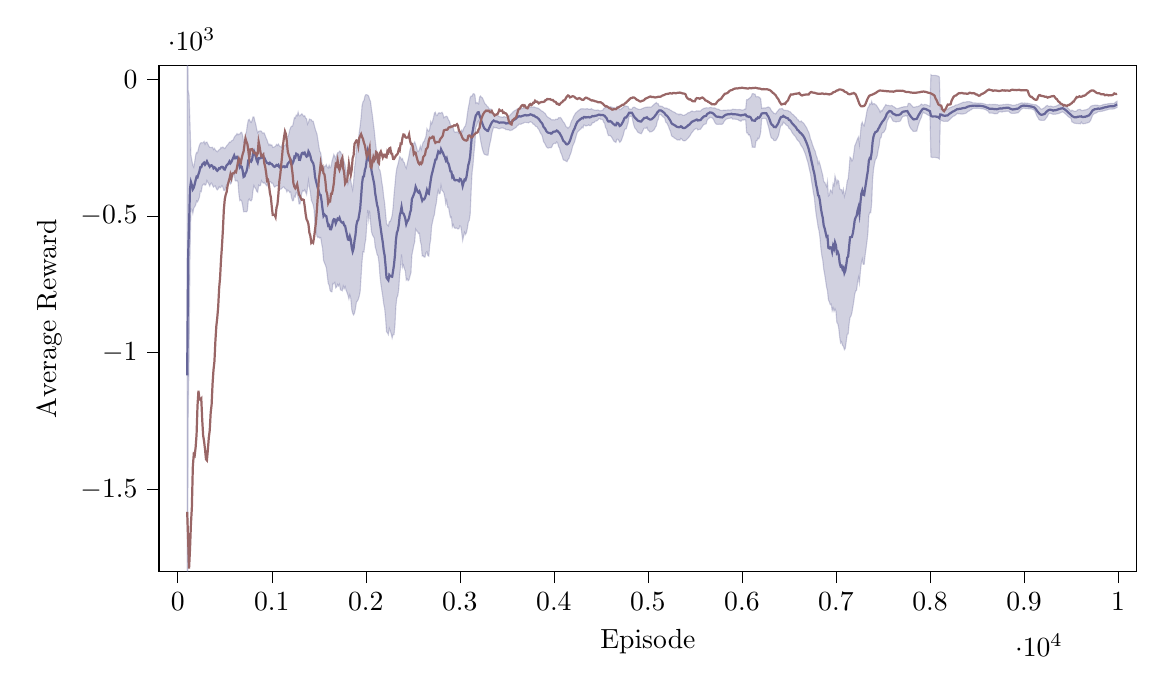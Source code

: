% This file was created by tikzplotlib v0.9.1.
\begin{tikzpicture}

\definecolor{color0}{rgb}{1,0.498,0.055}
\definecolor{color1}{rgb}{0.122,0.467,0.706}

\begin{axis}[
compat=newest,
tick align=outside,
tick pos=left,
x grid style={white!69.02!black},
xmin=-200.00, xmax=10200.00,
xtick style={color=black},
y grid style={white!69.02!black},
ymin=-1800.00, ymax=50.00,
ytick style={color=black},
scaled y ticks=true,
scaled y ticks=base 10:-3,
width=14cm,
height=8cm,
xlabel=Episode,
ylabel=Average Reward,
%y label style={at={(-0.2,0.5)}}
]

\path [draw=blue!20!gray, fill=blue!20!gray, opacity=0.3]
(axis cs:100,-2567.056)
--(axis cs:100,400.759)
--(axis cs:110,-38.261)
--(axis cs:120,-58.266)
--(axis cs:130,-161.801)
--(axis cs:140,-276.56)
--(axis cs:150,-296.506)
--(axis cs:160,-313.334)
--(axis cs:170,-320.353)
--(axis cs:180,-300.758)
--(axis cs:190,-277.084)
--(axis cs:200,-266.656)
--(axis cs:210,-268.133)
--(axis cs:220,-253.008)
--(axis cs:230,-240.764)
--(axis cs:240,-233.183)
--(axis cs:250,-230.895)
--(axis cs:260,-231.916)
--(axis cs:270,-231.011)
--(axis cs:280,-226.79)
--(axis cs:290,-236.652)
--(axis cs:300,-229.174)
--(axis cs:310,-228.844)
--(axis cs:320,-236.346)
--(axis cs:330,-242.985)
--(axis cs:340,-248.433)
--(axis cs:350,-248.379)
--(axis cs:360,-248.739)
--(axis cs:370,-247.736)
--(axis cs:380,-255.877)
--(axis cs:390,-251.757)
--(axis cs:400,-257.71)
--(axis cs:410,-261.792)
--(axis cs:420,-264.373)
--(axis cs:430,-260.602)
--(axis cs:440,-256.63)
--(axis cs:450,-254.744)
--(axis cs:460,-247.914)
--(axis cs:470,-250.401)
--(axis cs:480,-246.966)
--(axis cs:490,-250.58)
--(axis cs:500,-253.005)
--(axis cs:510,-247.889)
--(axis cs:520,-242.372)
--(axis cs:530,-238.84)
--(axis cs:540,-234.359)
--(axis cs:550,-228.858)
--(axis cs:560,-230.186)
--(axis cs:570,-224.436)
--(axis cs:580,-223.172)
--(axis cs:590,-220.691)
--(axis cs:600,-211.693)
--(axis cs:610,-206.636)
--(axis cs:620,-203.6)
--(axis cs:630,-197.554)
--(axis cs:640,-202.195)
--(axis cs:650,-199.014)
--(axis cs:660,-199.688)
--(axis cs:670,-193.615)
--(axis cs:680,-192.89)
--(axis cs:690,-205.001)
--(axis cs:700,-228.5)
--(axis cs:710,-224.453)
--(axis cs:720,-202.932)
--(axis cs:730,-190.878)
--(axis cs:740,-166.103)
--(axis cs:750,-148.376)
--(axis cs:760,-145.624)
--(axis cs:770,-152.92)
--(axis cs:780,-157.065)
--(axis cs:790,-149.766)
--(axis cs:800,-137.125)
--(axis cs:810,-136.957)
--(axis cs:820,-152.181)
--(axis cs:830,-163.932)
--(axis cs:840,-182.978)
--(axis cs:850,-194.783)
--(axis cs:860,-189.206)
--(axis cs:870,-188.266)
--(axis cs:880,-188.185)
--(axis cs:890,-188.831)
--(axis cs:900,-195.791)
--(axis cs:910,-195.164)
--(axis cs:920,-195.683)
--(axis cs:930,-205.15)
--(axis cs:940,-214.288)
--(axis cs:950,-221.302)
--(axis cs:960,-232.916)
--(axis cs:970,-240.525)
--(axis cs:980,-236.407)
--(axis cs:990,-241.252)
--(axis cs:1000,-239.138)
--(axis cs:1010,-248.473)
--(axis cs:1020,-247.489)
--(axis cs:1030,-246.032)
--(axis cs:1040,-243.68)
--(axis cs:1050,-237.463)
--(axis cs:1060,-240.986)
--(axis cs:1070,-235.861)
--(axis cs:1080,-242.348)
--(axis cs:1090,-244.899)
--(axis cs:1100,-247.269)
--(axis cs:1110,-240.035)
--(axis cs:1120,-244.329)
--(axis cs:1130,-241.769)
--(axis cs:1140,-242.117)
--(axis cs:1150,-234.876)
--(axis cs:1160,-226.591)
--(axis cs:1170,-209.464)
--(axis cs:1180,-202.083)
--(axis cs:1190,-185.465)
--(axis cs:1200,-175.665)
--(axis cs:1210,-170.77)
--(axis cs:1220,-171.302)
--(axis cs:1230,-157.464)
--(axis cs:1240,-138.873)
--(axis cs:1250,-141.093)
--(axis cs:1260,-130.203)
--(axis cs:1270,-132.669)
--(axis cs:1280,-118.894)
--(axis cs:1290,-132.118)
--(axis cs:1300,-132.916)
--(axis cs:1310,-128.849)
--(axis cs:1320,-125.227)
--(axis cs:1330,-130.015)
--(axis cs:1340,-135.152)
--(axis cs:1350,-132.412)
--(axis cs:1360,-141.106)
--(axis cs:1370,-143.431)
--(axis cs:1380,-163.209)
--(axis cs:1390,-156.559)
--(axis cs:1400,-144.43)
--(axis cs:1410,-146.027)
--(axis cs:1420,-147.035)
--(axis cs:1430,-153.156)
--(axis cs:1440,-152.304)
--(axis cs:1450,-164.975)
--(axis cs:1460,-178.482)
--(axis cs:1470,-189.386)
--(axis cs:1480,-198.224)
--(axis cs:1490,-219.486)
--(axis cs:1500,-243.093)
--(axis cs:1510,-262.67)
--(axis cs:1520,-267.935)
--(axis cs:1530,-290.088)
--(axis cs:1540,-331.806)
--(axis cs:1550,-336.801)
--(axis cs:1560,-316.803)
--(axis cs:1570,-316.931)
--(axis cs:1580,-311.281)
--(axis cs:1590,-321.128)
--(axis cs:1600,-324.119)
--(axis cs:1610,-313.206)
--(axis cs:1620,-323.147)
--(axis cs:1630,-319.599)
--(axis cs:1640,-299.24)
--(axis cs:1650,-287.342)
--(axis cs:1660,-274.261)
--(axis cs:1670,-281.577)
--(axis cs:1680,-291.028)
--(axis cs:1690,-276.613)
--(axis cs:1700,-268.045)
--(axis cs:1710,-268.164)
--(axis cs:1720,-262.003)
--(axis cs:1730,-263.695)
--(axis cs:1740,-271.936)
--(axis cs:1750,-275.082)
--(axis cs:1760,-289.13)
--(axis cs:1770,-301.462)
--(axis cs:1780,-313.464)
--(axis cs:1790,-334.078)
--(axis cs:1800,-358.676)
--(axis cs:1810,-381.76)
--(axis cs:1820,-370.109)
--(axis cs:1830,-359.778)
--(axis cs:1840,-369.129)
--(axis cs:1850,-389.3)
--(axis cs:1860,-403.774)
--(axis cs:1870,-375.547)
--(axis cs:1880,-323.819)
--(axis cs:1890,-299.007)
--(axis cs:1900,-250.227)
--(axis cs:1910,-224.123)
--(axis cs:1920,-222.993)
--(axis cs:1930,-193.405)
--(axis cs:1940,-169.404)
--(axis cs:1950,-137.694)
--(axis cs:1960,-95.944)
--(axis cs:1970,-81.42)
--(axis cs:1980,-77.429)
--(axis cs:1990,-61.057)
--(axis cs:2000,-55.518)
--(axis cs:2010,-55.175)
--(axis cs:2020,-56.907)
--(axis cs:2030,-60.427)
--(axis cs:2040,-72.619)
--(axis cs:2050,-79.697)
--(axis cs:2060,-108.192)
--(axis cs:2070,-130.358)
--(axis cs:2080,-159.428)
--(axis cs:2090,-186.756)
--(axis cs:2100,-221.502)
--(axis cs:2110,-251.601)
--(axis cs:2120,-278.341)
--(axis cs:2130,-296.958)
--(axis cs:2140,-327.465)
--(axis cs:2150,-331.681)
--(axis cs:2160,-348.92)
--(axis cs:2170,-375.363)
--(axis cs:2180,-395.457)
--(axis cs:2190,-428.554)
--(axis cs:2200,-450.707)
--(axis cs:2210,-489.072)
--(axis cs:2220,-526.542)
--(axis cs:2230,-532.961)
--(axis cs:2240,-535.6)
--(axis cs:2250,-519.626)
--(axis cs:2260,-519.411)
--(axis cs:2270,-509.903)
--(axis cs:2280,-497.254)
--(axis cs:2290,-468.025)
--(axis cs:2300,-421.266)
--(axis cs:2310,-385.329)
--(axis cs:2320,-346.834)
--(axis cs:2330,-324.215)
--(axis cs:2340,-312.732)
--(axis cs:2350,-298.455)
--(axis cs:2360,-282.196)
--(axis cs:2370,-285.566)
--(axis cs:2380,-293.143)
--(axis cs:2390,-289.348)
--(axis cs:2400,-301.362)
--(axis cs:2410,-303.751)
--(axis cs:2420,-317.448)
--(axis cs:2430,-324.324)
--(axis cs:2440,-309.242)
--(axis cs:2450,-294.098)
--(axis cs:2460,-277.62)
--(axis cs:2470,-256.814)
--(axis cs:2480,-247.134)
--(axis cs:2490,-232.403)
--(axis cs:2500,-233.779)
--(axis cs:2510,-235.462)
--(axis cs:2520,-228.583)
--(axis cs:2530,-237.503)
--(axis cs:2540,-248.488)
--(axis cs:2550,-263.167)
--(axis cs:2560,-263.251)
--(axis cs:2570,-255.579)
--(axis cs:2580,-243.505)
--(axis cs:2590,-255.854)
--(axis cs:2600,-240.766)
--(axis cs:2610,-229.366)
--(axis cs:2620,-226.402)
--(axis cs:2630,-216.903)
--(axis cs:2640,-207.311)
--(axis cs:2650,-180.219)
--(axis cs:2660,-186.938)
--(axis cs:2670,-189.334)
--(axis cs:2680,-179.648)
--(axis cs:2690,-154.354)
--(axis cs:2700,-162.26)
--(axis cs:2710,-152.063)
--(axis cs:2720,-139.853)
--(axis cs:2730,-122.146)
--(axis cs:2740,-119.471)
--(axis cs:2750,-132.066)
--(axis cs:2760,-131.732)
--(axis cs:2770,-123.435)
--(axis cs:2780,-121.386)
--(axis cs:2790,-123.653)
--(axis cs:2800,-121.875)
--(axis cs:2810,-119.719)
--(axis cs:2820,-125.864)
--(axis cs:2830,-140.045)
--(axis cs:2840,-137.424)
--(axis cs:2850,-134.789)
--(axis cs:2860,-134.254)
--(axis cs:2870,-138.797)
--(axis cs:2880,-148.438)
--(axis cs:2890,-152.589)
--(axis cs:2900,-166.275)
--(axis cs:2910,-170.082)
--(axis cs:2920,-175.982)
--(axis cs:2930,-176.589)
--(axis cs:2940,-190.461)
--(axis cs:2950,-192.864)
--(axis cs:2960,-192.048)
--(axis cs:2970,-191.779)
--(axis cs:2980,-191.516)
--(axis cs:2990,-197.559)
--(axis cs:3000,-190.678)
--(axis cs:3010,-192.425)
--(axis cs:3020,-185.283)
--(axis cs:3030,-190.567)
--(axis cs:3040,-179.261)
--(axis cs:3050,-172.957)
--(axis cs:3060,-168.971)
--(axis cs:3070,-153.359)
--(axis cs:3080,-125.968)
--(axis cs:3090,-103.602)
--(axis cs:3100,-87.19)
--(axis cs:3110,-64.879)
--(axis cs:3120,-60.337)
--(axis cs:3130,-60.841)
--(axis cs:3140,-52.292)
--(axis cs:3150,-51.689)
--(axis cs:3160,-56.293)
--(axis cs:3170,-86.751)
--(axis cs:3180,-83.942)
--(axis cs:3190,-85.866)
--(axis cs:3200,-88.983)
--(axis cs:3210,-63.986)
--(axis cs:3220,-60.127)
--(axis cs:3230,-65.493)
--(axis cs:3240,-66.737)
--(axis cs:3250,-74.995)
--(axis cs:3260,-82.618)
--(axis cs:3270,-89.442)
--(axis cs:3280,-92.24)
--(axis cs:3290,-97.816)
--(axis cs:3300,-99.785)
--(axis cs:3310,-105.82)
--(axis cs:3320,-109.533)
--(axis cs:3330,-107.658)
--(axis cs:3340,-117.26)
--(axis cs:3350,-120.644)
--(axis cs:3360,-125.622)
--(axis cs:3370,-128.042)
--(axis cs:3380,-130.108)
--(axis cs:3390,-130.033)
--(axis cs:3400,-131.178)
--(axis cs:3410,-133.728)
--(axis cs:3420,-135.795)
--(axis cs:3430,-136.485)
--(axis cs:3440,-137.032)
--(axis cs:3450,-137.704)
--(axis cs:3460,-137.944)
--(axis cs:3470,-135.202)
--(axis cs:3480,-136.717)
--(axis cs:3490,-138.329)
--(axis cs:3500,-137.198)
--(axis cs:3510,-136.096)
--(axis cs:3520,-134.302)
--(axis cs:3530,-132.198)
--(axis cs:3540,-127.509)
--(axis cs:3550,-124.66)
--(axis cs:3560,-120.579)
--(axis cs:3570,-117.156)
--(axis cs:3580,-113.887)
--(axis cs:3590,-112.609)
--(axis cs:3600,-110.651)
--(axis cs:3610,-107.824)
--(axis cs:3620,-105.577)
--(axis cs:3630,-105.72)
--(axis cs:3640,-106.284)
--(axis cs:3650,-106.751)
--(axis cs:3660,-105.914)
--(axis cs:3670,-104.767)
--(axis cs:3680,-104.103)
--(axis cs:3690,-104.505)
--(axis cs:3700,-103.57)
--(axis cs:3710,-104.861)
--(axis cs:3720,-104.654)
--(axis cs:3730,-102.818)
--(axis cs:3740,-102.835)
--(axis cs:3750,-100.349)
--(axis cs:3760,-100.913)
--(axis cs:3770,-101.099)
--(axis cs:3780,-100.473)
--(axis cs:3790,-99.925)
--(axis cs:3800,-101.555)
--(axis cs:3810,-103.007)
--(axis cs:3820,-104.118)
--(axis cs:3830,-104.26)
--(axis cs:3840,-106.439)
--(axis cs:3850,-109.336)
--(axis cs:3860,-111.621)
--(axis cs:3870,-115.272)
--(axis cs:3880,-115.281)
--(axis cs:3890,-119.627)
--(axis cs:3900,-122.007)
--(axis cs:3910,-124.466)
--(axis cs:3920,-131.746)
--(axis cs:3930,-135.78)
--(axis cs:3940,-138.312)
--(axis cs:3950,-140.769)
--(axis cs:3960,-141.734)
--(axis cs:3970,-145.732)
--(axis cs:3980,-147.806)
--(axis cs:3990,-146.646)
--(axis cs:4000,-147.564)
--(axis cs:4010,-147.872)
--(axis cs:4020,-144.887)
--(axis cs:4030,-144.904)
--(axis cs:4040,-145.312)
--(axis cs:4050,-139.644)
--(axis cs:4060,-139.851)
--(axis cs:4070,-138.619)
--(axis cs:4080,-142.823)
--(axis cs:4090,-148.734)
--(axis cs:4100,-155.063)
--(axis cs:4110,-158.292)
--(axis cs:4120,-165.274)
--(axis cs:4130,-172.588)
--(axis cs:4140,-173.828)
--(axis cs:4150,-178.195)
--(axis cs:4160,-174.389)
--(axis cs:4170,-171.338)
--(axis cs:4180,-159.191)
--(axis cs:4190,-149.652)
--(axis cs:4200,-145.089)
--(axis cs:4210,-134.897)
--(axis cs:4220,-130.002)
--(axis cs:4230,-123.189)
--(axis cs:4240,-120.348)
--(axis cs:4250,-117.171)
--(axis cs:4260,-113.954)
--(axis cs:4270,-111.405)
--(axis cs:4280,-108.347)
--(axis cs:4290,-106.834)
--(axis cs:4300,-107.194)
--(axis cs:4310,-106.729)
--(axis cs:4320,-107.64)
--(axis cs:4330,-107.215)
--(axis cs:4340,-107.97)
--(axis cs:4350,-106.445)
--(axis cs:4360,-106.832)
--(axis cs:4370,-108.797)
--(axis cs:4380,-108.686)
--(axis cs:4390,-108.439)
--(axis cs:4400,-106.219)
--(axis cs:4410,-109.359)
--(axis cs:4420,-110.273)
--(axis cs:4430,-111.661)
--(axis cs:4440,-112.373)
--(axis cs:4450,-112.509)
--(axis cs:4460,-111.828)
--(axis cs:4470,-111.272)
--(axis cs:4480,-113.884)
--(axis cs:4490,-114.185)
--(axis cs:4500,-114.205)
--(axis cs:4510,-113.109)
--(axis cs:4520,-112.578)
--(axis cs:4530,-105.672)
--(axis cs:4540,-104.298)
--(axis cs:4550,-99.007)
--(axis cs:4560,-101.874)
--(axis cs:4570,-102.774)
--(axis cs:4580,-102.57)
--(axis cs:4590,-101.707)
--(axis cs:4600,-99.241)
--(axis cs:4610,-100.119)
--(axis cs:4620,-101.44)
--(axis cs:4630,-102.94)
--(axis cs:4640,-102.449)
--(axis cs:4650,-106.705)
--(axis cs:4660,-105.026)
--(axis cs:4670,-98.07)
--(axis cs:4680,-99.589)
--(axis cs:4690,-103.021)
--(axis cs:4700,-110.25)
--(axis cs:4710,-109.742)
--(axis cs:4720,-105.412)
--(axis cs:4730,-103.76)
--(axis cs:4740,-100.771)
--(axis cs:4750,-97.335)
--(axis cs:4760,-96.762)
--(axis cs:4770,-97.158)
--(axis cs:4780,-98.09)
--(axis cs:4790,-98.952)
--(axis cs:4800,-107.699)
--(axis cs:4810,-107.775)
--(axis cs:4820,-108.458)
--(axis cs:4830,-108.009)
--(axis cs:4840,-102.425)
--(axis cs:4850,-101.069)
--(axis cs:4860,-101.497)
--(axis cs:4870,-103.973)
--(axis cs:4880,-106.142)
--(axis cs:4890,-107.682)
--(axis cs:4900,-108.302)
--(axis cs:4910,-109.045)
--(axis cs:4920,-109.251)
--(axis cs:4930,-108.258)
--(axis cs:4940,-105.701)
--(axis cs:4950,-105.384)
--(axis cs:4960,-102.855)
--(axis cs:4970,-102.766)
--(axis cs:4980,-101.039)
--(axis cs:4990,-101.659)
--(axis cs:5000,-100.299)
--(axis cs:5010,-100.916)
--(axis cs:5020,-100.452)
--(axis cs:5030,-100.808)
--(axis cs:5040,-99.679)
--(axis cs:5050,-95.558)
--(axis cs:5060,-92.965)
--(axis cs:5070,-89.279)
--(axis cs:5080,-86.944)
--(axis cs:5090,-83.929)
--(axis cs:5100,-88.346)
--(axis cs:5110,-88.553)
--(axis cs:5120,-97.18)
--(axis cs:5130,-96.761)
--(axis cs:5140,-98.065)
--(axis cs:5150,-97.758)
--(axis cs:5160,-100.315)
--(axis cs:5170,-102.095)
--(axis cs:5180,-105.241)
--(axis cs:5190,-103.749)
--(axis cs:5200,-104.711)
--(axis cs:5210,-106.182)
--(axis cs:5220,-108.805)
--(axis cs:5230,-108.752)
--(axis cs:5240,-112.724)
--(axis cs:5250,-113.155)
--(axis cs:5260,-116.605)
--(axis cs:5270,-117.955)
--(axis cs:5280,-119.378)
--(axis cs:5290,-120.838)
--(axis cs:5300,-124.269)
--(axis cs:5310,-125.599)
--(axis cs:5320,-125.815)
--(axis cs:5330,-129.112)
--(axis cs:5340,-125.922)
--(axis cs:5350,-126.992)
--(axis cs:5360,-127.472)
--(axis cs:5370,-130.925)
--(axis cs:5380,-130.925)
--(axis cs:5390,-130.103)
--(axis cs:5400,-127.924)
--(axis cs:5410,-126.326)
--(axis cs:5420,-123.646)
--(axis cs:5430,-120.925)
--(axis cs:5440,-121.385)
--(axis cs:5450,-118.688)
--(axis cs:5460,-116.376)
--(axis cs:5470,-115.071)
--(axis cs:5480,-116.79)
--(axis cs:5490,-117.401)
--(axis cs:5500,-117.658)
--(axis cs:5510,-115.955)
--(axis cs:5520,-114.325)
--(axis cs:5530,-115.189)
--(axis cs:5540,-114.947)
--(axis cs:5550,-115.093)
--(axis cs:5560,-115.188)
--(axis cs:5570,-111.029)
--(axis cs:5580,-108.523)
--(axis cs:5590,-106.891)
--(axis cs:5600,-104.485)
--(axis cs:5610,-104.641)
--(axis cs:5620,-103.126)
--(axis cs:5630,-103.815)
--(axis cs:5640,-103.424)
--(axis cs:5650,-103.783)
--(axis cs:5660,-102.121)
--(axis cs:5670,-102.015)
--(axis cs:5680,-103.396)
--(axis cs:5690,-103.531)
--(axis cs:5700,-104.223)
--(axis cs:5710,-103.626)
--(axis cs:5720,-105.699)
--(axis cs:5730,-107.625)
--(axis cs:5740,-107.975)
--(axis cs:5750,-108.357)
--(axis cs:5760,-110.129)
--(axis cs:5770,-112.644)
--(axis cs:5780,-112.94)
--(axis cs:5790,-113.59)
--(axis cs:5800,-112.223)
--(axis cs:5810,-112.172)
--(axis cs:5820,-112.215)
--(axis cs:5830,-112.12)
--(axis cs:5840,-111.652)
--(axis cs:5850,-111.331)
--(axis cs:5860,-111.109)
--(axis cs:5870,-111.689)
--(axis cs:5880,-111.46)
--(axis cs:5890,-111.214)
--(axis cs:5900,-108.642)
--(axis cs:5910,-108.758)
--(axis cs:5920,-109.37)
--(axis cs:5930,-109.392)
--(axis cs:5940,-109.754)
--(axis cs:5950,-109.948)
--(axis cs:5960,-110.073)
--(axis cs:5970,-109.413)
--(axis cs:5980,-110.124)
--(axis cs:5990,-110.494)
--(axis cs:6000,-111.963)
--(axis cs:6010,-111.274)
--(axis cs:6020,-110.491)
--(axis cs:6030,-107.941)
--(axis cs:6040,-108.342)
--(axis cs:6050,-73.514)
--(axis cs:6060,-73.902)
--(axis cs:6070,-70.383)
--(axis cs:6080,-69.274)
--(axis cs:6090,-64.737)
--(axis cs:6100,-62.071)
--(axis cs:6110,-51.292)
--(axis cs:6120,-51.26)
--(axis cs:6130,-52.916)
--(axis cs:6140,-53.29)
--(axis cs:6150,-63.296)
--(axis cs:6160,-62.671)
--(axis cs:6170,-62.462)
--(axis cs:6180,-63.741)
--(axis cs:6190,-66.443)
--(axis cs:6200,-70.85)
--(axis cs:6210,-104.984)
--(axis cs:6220,-104.344)
--(axis cs:6230,-104.073)
--(axis cs:6240,-103.578)
--(axis cs:6250,-104.422)
--(axis cs:6260,-102.877)
--(axis cs:6270,-101.49)
--(axis cs:6280,-100.11)
--(axis cs:6290,-101.873)
--(axis cs:6300,-104.314)
--(axis cs:6310,-111.374)
--(axis cs:6320,-116.246)
--(axis cs:6330,-118.87)
--(axis cs:6340,-124.253)
--(axis cs:6350,-123.73)
--(axis cs:6360,-125.775)
--(axis cs:6370,-119.355)
--(axis cs:6380,-115.907)
--(axis cs:6390,-110.894)
--(axis cs:6400,-106.953)
--(axis cs:6410,-107.332)
--(axis cs:6420,-106.275)
--(axis cs:6430,-106.122)
--(axis cs:6440,-110.107)
--(axis cs:6450,-112.788)
--(axis cs:6460,-112.242)
--(axis cs:6470,-113.249)
--(axis cs:6480,-113.233)
--(axis cs:6490,-113.52)
--(axis cs:6500,-116.862)
--(axis cs:6510,-116.966)
--(axis cs:6520,-120.444)
--(axis cs:6530,-125.004)
--(axis cs:6540,-127.434)
--(axis cs:6550,-129.587)
--(axis cs:6560,-134.397)
--(axis cs:6570,-136.742)
--(axis cs:6580,-140.226)
--(axis cs:6590,-146.76)
--(axis cs:6600,-147.511)
--(axis cs:6610,-153.581)
--(axis cs:6620,-154.58)
--(axis cs:6630,-151.304)
--(axis cs:6640,-155.851)
--(axis cs:6650,-157.853)
--(axis cs:6660,-161.184)
--(axis cs:6670,-166.862)
--(axis cs:6680,-172.103)
--(axis cs:6690,-177.107)
--(axis cs:6700,-185.958)
--(axis cs:6710,-191.806)
--(axis cs:6720,-202.94)
--(axis cs:6730,-218.052)
--(axis cs:6740,-225.332)
--(axis cs:6750,-237.349)
--(axis cs:6760,-247.029)
--(axis cs:6770,-255.781)
--(axis cs:6780,-263.091)
--(axis cs:6790,-278.017)
--(axis cs:6800,-286.074)
--(axis cs:6810,-308.589)
--(axis cs:6820,-299.045)
--(axis cs:6830,-310.065)
--(axis cs:6840,-323.249)
--(axis cs:6850,-337.45)
--(axis cs:6860,-350.274)
--(axis cs:6870,-374.015)
--(axis cs:6880,-375.269)
--(axis cs:6890,-384.069)
--(axis cs:6900,-391.507)
--(axis cs:6910,-373.029)
--(axis cs:6920,-425.784)
--(axis cs:6930,-422.265)
--(axis cs:6940,-404.246)
--(axis cs:6950,-407.961)
--(axis cs:6960,-414.281)
--(axis cs:6970,-381.123)
--(axis cs:6980,-387.58)
--(axis cs:6990,-352.792)
--(axis cs:7000,-365.574)
--(axis cs:7010,-380.273)
--(axis cs:7020,-368.379)
--(axis cs:7030,-372.599)
--(axis cs:7040,-399.383)
--(axis cs:7050,-403.137)
--(axis cs:7060,-403.335)
--(axis cs:7070,-414.608)
--(axis cs:7080,-401.189)
--(axis cs:7090,-427.241)
--(axis cs:7100,-414.387)
--(axis cs:7110,-397.782)
--(axis cs:7120,-370.818)
--(axis cs:7130,-364.252)
--(axis cs:7140,-328.215)
--(axis cs:7150,-284.144)
--(axis cs:7160,-287.783)
--(axis cs:7170,-298.085)
--(axis cs:7180,-292.1)
--(axis cs:7190,-269.847)
--(axis cs:7200,-243.016)
--(axis cs:7210,-234.951)
--(axis cs:7220,-225.835)
--(axis cs:7230,-216.236)
--(axis cs:7240,-210.039)
--(axis cs:7250,-236.727)
--(axis cs:7260,-199.82)
--(axis cs:7270,-163.898)
--(axis cs:7280,-155.808)
--(axis cs:7290,-166.546)
--(axis cs:7300,-169.6)
--(axis cs:7310,-153.429)
--(axis cs:7320,-135.483)
--(axis cs:7330,-114.95)
--(axis cs:7340,-103.288)
--(axis cs:7350,-98.775)
--(axis cs:7360,-88.858)
--(axis cs:7370,-91.251)
--(axis cs:7380,-79.793)
--(axis cs:7390,-90.808)
--(axis cs:7400,-87.991)
--(axis cs:7410,-88.548)
--(axis cs:7420,-91.934)
--(axis cs:7430,-93.285)
--(axis cs:7440,-99.648)
--(axis cs:7450,-104.574)
--(axis cs:7460,-109.952)
--(axis cs:7470,-119.797)
--(axis cs:7480,-112.804)
--(axis cs:7490,-115.63)
--(axis cs:7500,-109.022)
--(axis cs:7510,-102.731)
--(axis cs:7520,-97.913)
--(axis cs:7530,-91.492)
--(axis cs:7540,-93.808)
--(axis cs:7550,-95.071)
--(axis cs:7560,-94.286)
--(axis cs:7570,-95.848)
--(axis cs:7580,-96.278)
--(axis cs:7590,-94.539)
--(axis cs:7600,-95.917)
--(axis cs:7610,-99.035)
--(axis cs:7620,-99.952)
--(axis cs:7630,-102.872)
--(axis cs:7640,-106.101)
--(axis cs:7650,-105.857)
--(axis cs:7660,-106.68)
--(axis cs:7670,-105.069)
--(axis cs:7680,-103.342)
--(axis cs:7690,-103.007)
--(axis cs:7700,-101.188)
--(axis cs:7710,-101.192)
--(axis cs:7720,-99.637)
--(axis cs:7730,-99.354)
--(axis cs:7740,-99.32)
--(axis cs:7750,-98.769)
--(axis cs:7760,-98.616)
--(axis cs:7770,-86.886)
--(axis cs:7780,-86.93)
--(axis cs:7790,-88.437)
--(axis cs:7800,-93.335)
--(axis cs:7810,-96.625)
--(axis cs:7820,-100.666)
--(axis cs:7830,-101.813)
--(axis cs:7840,-100.345)
--(axis cs:7850,-99.994)
--(axis cs:7860,-98.335)
--(axis cs:7870,-99.424)
--(axis cs:7880,-96.979)
--(axis cs:7890,-96.198)
--(axis cs:7900,-92.136)
--(axis cs:7910,-89.491)
--(axis cs:7920,-92.664)
--(axis cs:7930,-93.454)
--(axis cs:7940,-90.994)
--(axis cs:7950,-91.277)
--(axis cs:7960,-91.832)
--(axis cs:7970,-93.146)
--(axis cs:7980,-94.902)
--(axis cs:7990,-95.738)
--(axis cs:8000,-98.593)
--(axis cs:8010,17.86)
--(axis cs:8020,15.607)
--(axis cs:8030,15.142)
--(axis cs:8040,15.391)
--(axis cs:8050,15.446)
--(axis cs:8060,14.968)
--(axis cs:8070,14.225)
--(axis cs:8080,13.561)
--(axis cs:8090,11.998)
--(axis cs:8100,9.107)
--(axis cs:8110,-108.107)
--(axis cs:8120,-107.078)
--(axis cs:8130,-108.342)
--(axis cs:8140,-110.755)
--(axis cs:8150,-111.313)
--(axis cs:8160,-112.163)
--(axis cs:8170,-111.243)
--(axis cs:8180,-110.391)
--(axis cs:8190,-108.768)
--(axis cs:8200,-105.02)
--(axis cs:8210,-102.763)
--(axis cs:8220,-101.928)
--(axis cs:8230,-101.124)
--(axis cs:8240,-98.426)
--(axis cs:8250,-98.852)
--(axis cs:8260,-96.481)
--(axis cs:8270,-94.043)
--(axis cs:8280,-92.58)
--(axis cs:8290,-92.775)
--(axis cs:8300,-90.943)
--(axis cs:8310,-89.556)
--(axis cs:8320,-88.356)
--(axis cs:8330,-86.525)
--(axis cs:8340,-85.216)
--(axis cs:8350,-83.306)
--(axis cs:8360,-82.664)
--(axis cs:8370,-82.51)
--(axis cs:8380,-82.337)
--(axis cs:8390,-81.128)
--(axis cs:8400,-81.056)
--(axis cs:8410,-80.884)
--(axis cs:8420,-80.816)
--(axis cs:8430,-81.912)
--(axis cs:8440,-82.455)
--(axis cs:8450,-84.409)
--(axis cs:8460,-85.429)
--(axis cs:8470,-85.562)
--(axis cs:8480,-85.599)
--(axis cs:8490,-85.859)
--(axis cs:8500,-86.11)
--(axis cs:8510,-86.639)
--(axis cs:8520,-86.462)
--(axis cs:8530,-86.404)
--(axis cs:8540,-86.563)
--(axis cs:8550,-86.973)
--(axis cs:8560,-87.36)
--(axis cs:8570,-88.586)
--(axis cs:8580,-89.021)
--(axis cs:8590,-90.258)
--(axis cs:8600,-92.036)
--(axis cs:8610,-91.658)
--(axis cs:8620,-92.558)
--(axis cs:8630,-90.51)
--(axis cs:8640,-91.498)
--(axis cs:8650,-91.329)
--(axis cs:8660,-91.289)
--(axis cs:8670,-91.141)
--(axis cs:8680,-91.241)
--(axis cs:8690,-91.264)
--(axis cs:8700,-91.168)
--(axis cs:8710,-92.076)
--(axis cs:8720,-91.663)
--(axis cs:8730,-94.584)
--(axis cs:8740,-93.362)
--(axis cs:8750,-92.748)
--(axis cs:8760,-92.941)
--(axis cs:8770,-92.736)
--(axis cs:8780,-91.165)
--(axis cs:8790,-91.637)
--(axis cs:8800,-91.336)
--(axis cs:8810,-90.396)
--(axis cs:8820,-90.899)
--(axis cs:8830,-90.305)
--(axis cs:8840,-90.978)
--(axis cs:8850,-91.98)
--(axis cs:8860,-92.193)
--(axis cs:8870,-93.012)
--(axis cs:8880,-95.008)
--(axis cs:8890,-94.081)
--(axis cs:8900,-93.634)
--(axis cs:8910,-93.294)
--(axis cs:8920,-91.174)
--(axis cs:8930,-91.815)
--(axis cs:8940,-90.24)
--(axis cs:8950,-88.172)
--(axis cs:8960,-87.472)
--(axis cs:8970,-85.763)
--(axis cs:8980,-85.488)
--(axis cs:8990,-86.038)
--(axis cs:9000,-85.97)
--(axis cs:9010,-85.846)
--(axis cs:9020,-86.491)
--(axis cs:9030,-86.015)
--(axis cs:9040,-86.627)
--(axis cs:9050,-88.075)
--(axis cs:9060,-88.233)
--(axis cs:9070,-89.373)
--(axis cs:9080,-89.843)
--(axis cs:9090,-90.489)
--(axis cs:9100,-91.366)
--(axis cs:9110,-92.103)
--(axis cs:9120,-92.046)
--(axis cs:9130,-92.718)
--(axis cs:9140,-95.0)
--(axis cs:9150,-98.051)
--(axis cs:9160,-99.768)
--(axis cs:9170,-104.528)
--(axis cs:9180,-107.678)
--(axis cs:9190,-108.295)
--(axis cs:9200,-106.689)
--(axis cs:9210,-104.405)
--(axis cs:9220,-102.671)
--(axis cs:9230,-98.794)
--(axis cs:9240,-95.824)
--(axis cs:9250,-94.567)
--(axis cs:9260,-98.056)
--(axis cs:9270,-98.215)
--(axis cs:9280,-96.862)
--(axis cs:9290,-97.448)
--(axis cs:9300,-98.423)
--(axis cs:9310,-100.323)
--(axis cs:9320,-98.767)
--(axis cs:9330,-98.072)
--(axis cs:9340,-97.454)
--(axis cs:9350,-95.831)
--(axis cs:9360,-94.148)
--(axis cs:9370,-92.029)
--(axis cs:9380,-92.489)
--(axis cs:9390,-91.772)
--(axis cs:9400,-91.592)
--(axis cs:9410,-91.887)
--(axis cs:9420,-92.692)
--(axis cs:9430,-94.339)
--(axis cs:9440,-96.405)
--(axis cs:9450,-98.594)
--(axis cs:9460,-101.442)
--(axis cs:9470,-105.68)
--(axis cs:9480,-108.568)
--(axis cs:9490,-112.448)
--(axis cs:9500,-116.1)
--(axis cs:9510,-111.863)
--(axis cs:9520,-113.804)
--(axis cs:9530,-115.439)
--(axis cs:9540,-116.42)
--(axis cs:9550,-115.553)
--(axis cs:9560,-114.997)
--(axis cs:9570,-110.838)
--(axis cs:9580,-110.246)
--(axis cs:9590,-109.121)
--(axis cs:9600,-108.962)
--(axis cs:9610,-113.232)
--(axis cs:9620,-113.169)
--(axis cs:9630,-112.952)
--(axis cs:9640,-111.251)
--(axis cs:9650,-111.582)
--(axis cs:9660,-110.054)
--(axis cs:9670,-109.271)
--(axis cs:9680,-107.222)
--(axis cs:9690,-106.279)
--(axis cs:9700,-101.618)
--(axis cs:9710,-97.796)
--(axis cs:9720,-96.358)
--(axis cs:9730,-94.919)
--(axis cs:9740,-94.852)
--(axis cs:9750,-93.761)
--(axis cs:9760,-93.321)
--(axis cs:9770,-94.333)
--(axis cs:9780,-93.77)
--(axis cs:9790,-94.558)
--(axis cs:9800,-95.978)
--(axis cs:9810,-95.866)
--(axis cs:9820,-94.78)
--(axis cs:9830,-93.847)
--(axis cs:9840,-91.984)
--(axis cs:9850,-90.958)
--(axis cs:9860,-90.509)
--(axis cs:9870,-90.241)
--(axis cs:9880,-89.881)
--(axis cs:9890,-88.791)
--(axis cs:9900,-88.123)
--(axis cs:9910,-87.877)
--(axis cs:9920,-87.24)
--(axis cs:9930,-87.217)
--(axis cs:9940,-87.528)
--(axis cs:9950,-87.273)
--(axis cs:9960,-86.861)
--(axis cs:9970,-83.787)
--(axis cs:9980,-81.251)
--(axis cs:9990,-79.408)
--(axis cs:9990,-102.169)
--(axis cs:9990,-102.169)
--(axis cs:9980,-103.636)
--(axis cs:9970,-105.17)
--(axis cs:9960,-107.0)
--(axis cs:9950,-107.565)
--(axis cs:9940,-108.044)
--(axis cs:9930,-108.148)
--(axis cs:9920,-107.948)
--(axis cs:9910,-108.393)
--(axis cs:9900,-108.852)
--(axis cs:9890,-109.986)
--(axis cs:9880,-111.849)
--(axis cs:9870,-112.103)
--(axis cs:9860,-112.902)
--(axis cs:9850,-114.423)
--(axis cs:9840,-114.762)
--(axis cs:9830,-116.371)
--(axis cs:9820,-116.624)
--(axis cs:9810,-116.834)
--(axis cs:9800,-117.482)
--(axis cs:9790,-117.153)
--(axis cs:9780,-119.84)
--(axis cs:9770,-121.96)
--(axis cs:9760,-123.152)
--(axis cs:9750,-123.849)
--(axis cs:9740,-127.062)
--(axis cs:9730,-130.265)
--(axis cs:9720,-139.572)
--(axis cs:9710,-148.64)
--(axis cs:9700,-153.384)
--(axis cs:9690,-157.008)
--(axis cs:9680,-157.55)
--(axis cs:9670,-159.458)
--(axis cs:9660,-159.438)
--(axis cs:9650,-161.512)
--(axis cs:9640,-161.247)
--(axis cs:9630,-161.9)
--(axis cs:9620,-160.761)
--(axis cs:9610,-155.761)
--(axis cs:9600,-162.268)
--(axis cs:9590,-161.217)
--(axis cs:9580,-161.568)
--(axis cs:9570,-160.525)
--(axis cs:9560,-161.314)
--(axis cs:9550,-159.99)
--(axis cs:9540,-160.238)
--(axis cs:9530,-158.776)
--(axis cs:9520,-155.977)
--(axis cs:9510,-155.089)
--(axis cs:9500,-142.385)
--(axis cs:9490,-139.944)
--(axis cs:9480,-137.591)
--(axis cs:9470,-135.369)
--(axis cs:9460,-131.49)
--(axis cs:9450,-128.616)
--(axis cs:9440,-125.479)
--(axis cs:9430,-122.257)
--(axis cs:9420,-119.846)
--(axis cs:9410,-118.107)
--(axis cs:9400,-119.581)
--(axis cs:9390,-120.599)
--(axis cs:9380,-122.763)
--(axis cs:9370,-123.842)
--(axis cs:9360,-125.339)
--(axis cs:9350,-125.601)
--(axis cs:9340,-126.539)
--(axis cs:9330,-127.191)
--(axis cs:9320,-126.269)
--(axis cs:9310,-127.404)
--(axis cs:9300,-125.812)
--(axis cs:9290,-124.934)
--(axis cs:9280,-123.358)
--(axis cs:9270,-123.321)
--(axis cs:9260,-126.341)
--(axis cs:9250,-134.78)
--(axis cs:9240,-139.034)
--(axis cs:9230,-143.869)
--(axis cs:9220,-148.14)
--(axis cs:9210,-149.467)
--(axis cs:9200,-149.26)
--(axis cs:9190,-149.088)
--(axis cs:9180,-149.008)
--(axis cs:9170,-148.544)
--(axis cs:9160,-146.644)
--(axis cs:9150,-139.908)
--(axis cs:9140,-134.941)
--(axis cs:9130,-127.521)
--(axis cs:9120,-118.366)
--(axis cs:9110,-112.047)
--(axis cs:9100,-110.593)
--(axis cs:9090,-108.778)
--(axis cs:9080,-107.724)
--(axis cs:9070,-107.435)
--(axis cs:9060,-106.658)
--(axis cs:9050,-106.849)
--(axis cs:9040,-106.351)
--(axis cs:9030,-105.792)
--(axis cs:9020,-106.471)
--(axis cs:9010,-105.66)
--(axis cs:9000,-104.443)
--(axis cs:8990,-105.207)
--(axis cs:8980,-106.969)
--(axis cs:8970,-109.42)
--(axis cs:8960,-113.105)
--(axis cs:8950,-117.253)
--(axis cs:8940,-121.129)
--(axis cs:8930,-122.029)
--(axis cs:8920,-122.409)
--(axis cs:8910,-123.107)
--(axis cs:8900,-123.676)
--(axis cs:8890,-123.699)
--(axis cs:8880,-124.007)
--(axis cs:8870,-123.758)
--(axis cs:8860,-122.606)
--(axis cs:8850,-120.433)
--(axis cs:8840,-116.424)
--(axis cs:8830,-115.536)
--(axis cs:8820,-116.248)
--(axis cs:8810,-115.596)
--(axis cs:8800,-117.234)
--(axis cs:8790,-117.005)
--(axis cs:8780,-117.259)
--(axis cs:8770,-118.722)
--(axis cs:8760,-118.686)
--(axis cs:8750,-118.038)
--(axis cs:8740,-118.375)
--(axis cs:8730,-118.841)
--(axis cs:8720,-124.381)
--(axis cs:8710,-124.943)
--(axis cs:8700,-124.847)
--(axis cs:8690,-125.346)
--(axis cs:8680,-124.416)
--(axis cs:8670,-123.2)
--(axis cs:8660,-122.99)
--(axis cs:8650,-122.908)
--(axis cs:8640,-122.866)
--(axis cs:8630,-122.532)
--(axis cs:8620,-115.581)
--(axis cs:8610,-114.439)
--(axis cs:8600,-111.727)
--(axis cs:8590,-109.76)
--(axis cs:8580,-108.958)
--(axis cs:8570,-107.749)
--(axis cs:8560,-107.079)
--(axis cs:8550,-106.747)
--(axis cs:8540,-106.122)
--(axis cs:8530,-105.657)
--(axis cs:8520,-105.667)
--(axis cs:8510,-105.035)
--(axis cs:8500,-104.953)
--(axis cs:8490,-105.162)
--(axis cs:8480,-105.478)
--(axis cs:8470,-105.184)
--(axis cs:8460,-105.823)
--(axis cs:8450,-106.582)
--(axis cs:8440,-110.915)
--(axis cs:8430,-111.213)
--(axis cs:8420,-114.643)
--(axis cs:8410,-116.236)
--(axis cs:8400,-117.318)
--(axis cs:8390,-121.882)
--(axis cs:8380,-123.395)
--(axis cs:8370,-124.898)
--(axis cs:8360,-124.987)
--(axis cs:8350,-126.319)
--(axis cs:8340,-125.692)
--(axis cs:8330,-126.511)
--(axis cs:8320,-125.144)
--(axis cs:8310,-124.953)
--(axis cs:8300,-125.671)
--(axis cs:8290,-123.178)
--(axis cs:8280,-127.93)
--(axis cs:8270,-130.556)
--(axis cs:8260,-133.051)
--(axis cs:8250,-134.054)
--(axis cs:8240,-136.197)
--(axis cs:8230,-139.649)
--(axis cs:8220,-142.688)
--(axis cs:8210,-146.534)
--(axis cs:8200,-149.494)
--(axis cs:8190,-152.78)
--(axis cs:8180,-152.734)
--(axis cs:8170,-152.449)
--(axis cs:8160,-152.852)
--(axis cs:8150,-153.024)
--(axis cs:8140,-152.25)
--(axis cs:8130,-151.149)
--(axis cs:8120,-149.388)
--(axis cs:8110,-147.136)
--(axis cs:8100,-290.737)
--(axis cs:8090,-288.096)
--(axis cs:8080,-286.594)
--(axis cs:8070,-285.969)
--(axis cs:8060,-285.241)
--(axis cs:8050,-284.802)
--(axis cs:8040,-284.819)
--(axis cs:8030,-285.269)
--(axis cs:8020,-284.911)
--(axis cs:8010,-283.085)
--(axis cs:8000,-132.895)
--(axis cs:7990,-131.759)
--(axis cs:7980,-130.088)
--(axis cs:7970,-128.13)
--(axis cs:7960,-125.56)
--(axis cs:7950,-123.649)
--(axis cs:7940,-122.729)
--(axis cs:7930,-119.329)
--(axis cs:7920,-124.68)
--(axis cs:7910,-137.299)
--(axis cs:7900,-144.666)
--(axis cs:7890,-152.566)
--(axis cs:7880,-162.669)
--(axis cs:7870,-173.846)
--(axis cs:7860,-188.571)
--(axis cs:7850,-189.115)
--(axis cs:7840,-189.465)
--(axis cs:7830,-189.942)
--(axis cs:7820,-188.955)
--(axis cs:7810,-184.239)
--(axis cs:7800,-181.172)
--(axis cs:7790,-176.102)
--(axis cs:7780,-168.419)
--(axis cs:7770,-156.625)
--(axis cs:7760,-132.169)
--(axis cs:7750,-133.485)
--(axis cs:7740,-132.45)
--(axis cs:7730,-133.908)
--(axis cs:7720,-134.583)
--(axis cs:7710,-135.591)
--(axis cs:7700,-140.845)
--(axis cs:7690,-148.641)
--(axis cs:7680,-152.538)
--(axis cs:7670,-153.412)
--(axis cs:7660,-153.914)
--(axis cs:7650,-153.765)
--(axis cs:7640,-155.405)
--(axis cs:7630,-154.203)
--(axis cs:7620,-152.95)
--(axis cs:7610,-152.621)
--(axis cs:7600,-147.94)
--(axis cs:7590,-140.25)
--(axis cs:7580,-135.162)
--(axis cs:7570,-134.202)
--(axis cs:7560,-142.876)
--(axis cs:7550,-147.618)
--(axis cs:7540,-158.29)
--(axis cs:7530,-180.199)
--(axis cs:7520,-186.615)
--(axis cs:7510,-192.55)
--(axis cs:7500,-194.573)
--(axis cs:7490,-196.255)
--(axis cs:7480,-212.586)
--(axis cs:7470,-214.981)
--(axis cs:7460,-241.764)
--(axis cs:7450,-256.846)
--(axis cs:7440,-277.508)
--(axis cs:7430,-288.628)
--(axis cs:7420,-292.377)
--(axis cs:7410,-307.804)
--(axis cs:7400,-328.275)
--(axis cs:7390,-367.075)
--(axis cs:7380,-453.586)
--(axis cs:7370,-487.412)
--(axis cs:7360,-486.142)
--(axis cs:7350,-496.901)
--(axis cs:7340,-562.988)
--(axis cs:7330,-593.199)
--(axis cs:7320,-620.047)
--(axis cs:7310,-645.065)
--(axis cs:7300,-676.033)
--(axis cs:7290,-676.384)
--(axis cs:7280,-657.522)
--(axis cs:7270,-672.12)
--(axis cs:7260,-703.646)
--(axis cs:7250,-744.912)
--(axis cs:7240,-724.268)
--(axis cs:7230,-742.254)
--(axis cs:7220,-771.467)
--(axis cs:7210,-773.828)
--(axis cs:7200,-785.659)
--(axis cs:7190,-812.183)
--(axis cs:7180,-832.913)
--(axis cs:7170,-854.022)
--(axis cs:7160,-865.59)
--(axis cs:7150,-870.589)
--(axis cs:7140,-894.922)
--(axis cs:7130,-931.201)
--(axis cs:7120,-932.755)
--(axis cs:7110,-957.573)
--(axis cs:7100,-983.882)
--(axis cs:7090,-988.648)
--(axis cs:7080,-976.372)
--(axis cs:7070,-973.501)
--(axis cs:7060,-959.945)
--(axis cs:7050,-964.417)
--(axis cs:7040,-943.357)
--(axis cs:7030,-910.79)
--(axis cs:7020,-893.936)
--(axis cs:7010,-890.232)
--(axis cs:7000,-847.629)
--(axis cs:6990,-839.115)
--(axis cs:6980,-848.265)
--(axis cs:6970,-835.844)
--(axis cs:6960,-846.221)
--(axis cs:6950,-821.959)
--(axis cs:6940,-823.896)
--(axis cs:6930,-813.688)
--(axis cs:6920,-806.786)
--(axis cs:6910,-773.44)
--(axis cs:6900,-759.164)
--(axis cs:6890,-735.29)
--(axis cs:6880,-713.038)
--(axis cs:6870,-693.591)
--(axis cs:6860,-661.91)
--(axis cs:6850,-644.202)
--(axis cs:6840,-618.48)
--(axis cs:6830,-578.187)
--(axis cs:6820,-553.318)
--(axis cs:6810,-538.821)
--(axis cs:6800,-515.637)
--(axis cs:6790,-494.918)
--(axis cs:6780,-466.262)
--(axis cs:6770,-430.932)
--(axis cs:6760,-414.12)
--(axis cs:6750,-389.687)
--(axis cs:6740,-371.081)
--(axis cs:6730,-345.306)
--(axis cs:6720,-332.118)
--(axis cs:6710,-315.739)
--(axis cs:6700,-300.741)
--(axis cs:6690,-290.401)
--(axis cs:6680,-278.645)
--(axis cs:6670,-268.384)
--(axis cs:6660,-260.283)
--(axis cs:6650,-252.017)
--(axis cs:6640,-246.585)
--(axis cs:6630,-241.793)
--(axis cs:6620,-235.079)
--(axis cs:6610,-228.429)
--(axis cs:6600,-224.346)
--(axis cs:6590,-221.529)
--(axis cs:6580,-215.703)
--(axis cs:6570,-208.933)
--(axis cs:6560,-205.162)
--(axis cs:6550,-201.477)
--(axis cs:6540,-197.207)
--(axis cs:6530,-191.541)
--(axis cs:6520,-184.718)
--(axis cs:6510,-180.501)
--(axis cs:6500,-178.398)
--(axis cs:6490,-170.284)
--(axis cs:6480,-168.581)
--(axis cs:6470,-166.215)
--(axis cs:6460,-161.81)
--(axis cs:6450,-159.043)
--(axis cs:6440,-155.917)
--(axis cs:6430,-166.883)
--(axis cs:6420,-166.814)
--(axis cs:6410,-172.712)
--(axis cs:6400,-188.099)
--(axis cs:6390,-204.098)
--(axis cs:6380,-212.113)
--(axis cs:6370,-218.398)
--(axis cs:6360,-222.973)
--(axis cs:6350,-223.493)
--(axis cs:6340,-223.094)
--(axis cs:6330,-216.257)
--(axis cs:6320,-215.16)
--(axis cs:6310,-211.538)
--(axis cs:6300,-198.931)
--(axis cs:6290,-182.431)
--(axis cs:6280,-169.516)
--(axis cs:6270,-158.494)
--(axis cs:6260,-144.194)
--(axis cs:6250,-142.576)
--(axis cs:6240,-141.894)
--(axis cs:6230,-142.142)
--(axis cs:6220,-142.892)
--(axis cs:6210,-143.763)
--(axis cs:6200,-192.163)
--(axis cs:6190,-208.046)
--(axis cs:6180,-217.047)
--(axis cs:6170,-214.77)
--(axis cs:6160,-223.877)
--(axis cs:6150,-224.225)
--(axis cs:6140,-248.399)
--(axis cs:6130,-248.256)
--(axis cs:6120,-247.417)
--(axis cs:6110,-247.564)
--(axis cs:6100,-223.98)
--(axis cs:6090,-209.732)
--(axis cs:6080,-201.858)
--(axis cs:6070,-202.682)
--(axis cs:6060,-194.613)
--(axis cs:6050,-194.6)
--(axis cs:6040,-147.76)
--(axis cs:6030,-147.296)
--(axis cs:6020,-148.078)
--(axis cs:6010,-147.895)
--(axis cs:6000,-148.333)
--(axis cs:5990,-152.705)
--(axis cs:5980,-150.924)
--(axis cs:5970,-150.328)
--(axis cs:5960,-147.167)
--(axis cs:5950,-146.154)
--(axis cs:5940,-145.254)
--(axis cs:5930,-145.199)
--(axis cs:5920,-144.548)
--(axis cs:5910,-144.861)
--(axis cs:5900,-144.835)
--(axis cs:5890,-139.211)
--(axis cs:5880,-140.582)
--(axis cs:5870,-142.103)
--(axis cs:5860,-142.439)
--(axis cs:5850,-142.908)
--(axis cs:5840,-144.189)
--(axis cs:5830,-145.601)
--(axis cs:5820,-149.305)
--(axis cs:5810,-153.821)
--(axis cs:5800,-160.594)
--(axis cs:5790,-163.454)
--(axis cs:5780,-163.767)
--(axis cs:5770,-163.566)
--(axis cs:5760,-163.399)
--(axis cs:5750,-163.89)
--(axis cs:5740,-163.821)
--(axis cs:5730,-163.466)
--(axis cs:5720,-160.954)
--(axis cs:5710,-155.389)
--(axis cs:5700,-147.559)
--(axis cs:5690,-142.369)
--(axis cs:5680,-139.598)
--(axis cs:5670,-139.259)
--(axis cs:5660,-138.137)
--(axis cs:5650,-141.688)
--(axis cs:5640,-144.617)
--(axis cs:5630,-148.806)
--(axis cs:5620,-162.146)
--(axis cs:5610,-163.061)
--(axis cs:5600,-163.92)
--(axis cs:5590,-166.579)
--(axis cs:5580,-171.748)
--(axis cs:5570,-176.336)
--(axis cs:5560,-181.76)
--(axis cs:5550,-182.035)
--(axis cs:5540,-183.13)
--(axis cs:5530,-184.419)
--(axis cs:5520,-178.501)
--(axis cs:5510,-179.421)
--(axis cs:5500,-181.736)
--(axis cs:5490,-184.407)
--(axis cs:5480,-189.267)
--(axis cs:5470,-193.366)
--(axis cs:5460,-197.886)
--(axis cs:5450,-204.451)
--(axis cs:5440,-209.158)
--(axis cs:5430,-212.944)
--(axis cs:5420,-216.884)
--(axis cs:5410,-220.158)
--(axis cs:5400,-223.579)
--(axis cs:5390,-224.121)
--(axis cs:5380,-224.005)
--(axis cs:5370,-222.401)
--(axis cs:5360,-217.32)
--(axis cs:5350,-215.211)
--(axis cs:5340,-221.779)
--(axis cs:5330,-220.128)
--(axis cs:5320,-221.5)
--(axis cs:5310,-220.643)
--(axis cs:5300,-217.789)
--(axis cs:5290,-215.11)
--(axis cs:5280,-213.867)
--(axis cs:5270,-209.908)
--(axis cs:5260,-209.04)
--(axis cs:5250,-204.331)
--(axis cs:5240,-189.264)
--(axis cs:5230,-182.692)
--(axis cs:5220,-171.95)
--(axis cs:5210,-164.725)
--(axis cs:5200,-158.353)
--(axis cs:5190,-156.136)
--(axis cs:5180,-142.499)
--(axis cs:5170,-138.991)
--(axis cs:5160,-136.188)
--(axis cs:5150,-132.714)
--(axis cs:5140,-128.41)
--(axis cs:5130,-128.588)
--(axis cs:5120,-128.465)
--(axis cs:5110,-145.595)
--(axis cs:5100,-151.873)
--(axis cs:5090,-169.563)
--(axis cs:5080,-174.155)
--(axis cs:5070,-181.808)
--(axis cs:5060,-185.663)
--(axis cs:5050,-188.414)
--(axis cs:5040,-190.759)
--(axis cs:5030,-191.334)
--(axis cs:5020,-191.943)
--(axis cs:5010,-186.769)
--(axis cs:5000,-184.836)
--(axis cs:4990,-174.758)
--(axis cs:4980,-178.768)
--(axis cs:4970,-177.622)
--(axis cs:4960,-178.095)
--(axis cs:4950,-184.563)
--(axis cs:4940,-192.038)
--(axis cs:4930,-198.243)
--(axis cs:4920,-197.805)
--(axis cs:4910,-195.641)
--(axis cs:4900,-194.415)
--(axis cs:4890,-191.245)
--(axis cs:4880,-185.059)
--(axis cs:4870,-180.36)
--(axis cs:4860,-176.512)
--(axis cs:4850,-166.489)
--(axis cs:4840,-152.172)
--(axis cs:4830,-134.596)
--(axis cs:4820,-134.697)
--(axis cs:4810,-134.202)
--(axis cs:4800,-135.499)
--(axis cs:4790,-157.743)
--(axis cs:4780,-168.31)
--(axis cs:4770,-180.167)
--(axis cs:4760,-180.241)
--(axis cs:4750,-186.006)
--(axis cs:4740,-201.209)
--(axis cs:4730,-210.719)
--(axis cs:4720,-221.42)
--(axis cs:4710,-226.752)
--(axis cs:4700,-229.768)
--(axis cs:4690,-222.453)
--(axis cs:4680,-218.029)
--(axis cs:4670,-218.644)
--(axis cs:4660,-230.136)
--(axis cs:4650,-228.102)
--(axis cs:4640,-225.912)
--(axis cs:4630,-220.417)
--(axis cs:4620,-213.933)
--(axis cs:4610,-208.656)
--(axis cs:4600,-204.61)
--(axis cs:4590,-205.452)
--(axis cs:4580,-204.963)
--(axis cs:4570,-195.259)
--(axis cs:4560,-179.335)
--(axis cs:4550,-176.492)
--(axis cs:4540,-160.343)
--(axis cs:4530,-156.642)
--(axis cs:4520,-146.418)
--(axis cs:4510,-145.824)
--(axis cs:4500,-146.016)
--(axis cs:4490,-143.284)
--(axis cs:4480,-142.677)
--(axis cs:4470,-147.666)
--(axis cs:4460,-150.53)
--(axis cs:4450,-151.923)
--(axis cs:4440,-152.366)
--(axis cs:4430,-156.206)
--(axis cs:4420,-158.33)
--(axis cs:4410,-157.533)
--(axis cs:4400,-165.13)
--(axis cs:4390,-167.955)
--(axis cs:4380,-168.507)
--(axis cs:4370,-165.433)
--(axis cs:4360,-168.48)
--(axis cs:4350,-168.929)
--(axis cs:4340,-169.999)
--(axis cs:4330,-167.052)
--(axis cs:4320,-166.047)
--(axis cs:4310,-176.799)
--(axis cs:4300,-173.943)
--(axis cs:4290,-179.83)
--(axis cs:4280,-182.749)
--(axis cs:4270,-185.854)
--(axis cs:4260,-189.427)
--(axis cs:4250,-192.488)
--(axis cs:4240,-203.654)
--(axis cs:4230,-215.901)
--(axis cs:4220,-228.851)
--(axis cs:4210,-235.972)
--(axis cs:4200,-243.427)
--(axis cs:4190,-258.111)
--(axis cs:4180,-270.251)
--(axis cs:4170,-277.665)
--(axis cs:4160,-289.267)
--(axis cs:4150,-292.634)
--(axis cs:4140,-300.587)
--(axis cs:4130,-299.285)
--(axis cs:4120,-295.349)
--(axis cs:4110,-295.626)
--(axis cs:4100,-293.272)
--(axis cs:4090,-282.276)
--(axis cs:4080,-272.115)
--(axis cs:4070,-265.184)
--(axis cs:4060,-250.499)
--(axis cs:4050,-245.84)
--(axis cs:4040,-231.6)
--(axis cs:4030,-228.318)
--(axis cs:4020,-234.418)
--(axis cs:4010,-232.716)
--(axis cs:4000,-234.3)
--(axis cs:3990,-236.904)
--(axis cs:3980,-245.547)
--(axis cs:3970,-249.854)
--(axis cs:3960,-248.689)
--(axis cs:3950,-250.091)
--(axis cs:3940,-250.877)
--(axis cs:3930,-249.509)
--(axis cs:3920,-245.96)
--(axis cs:3910,-237.973)
--(axis cs:3900,-231.695)
--(axis cs:3890,-227.21)
--(axis cs:3880,-212.003)
--(axis cs:3870,-200.923)
--(axis cs:3860,-198.137)
--(axis cs:3850,-190.294)
--(axis cs:3840,-182.296)
--(axis cs:3830,-178.933)
--(axis cs:3820,-172.416)
--(axis cs:3810,-171.976)
--(axis cs:3800,-168.511)
--(axis cs:3790,-163.269)
--(axis cs:3780,-163.708)
--(axis cs:3770,-157.861)
--(axis cs:3760,-155.803)
--(axis cs:3750,-154.348)
--(axis cs:3740,-156.056)
--(axis cs:3730,-158.799)
--(axis cs:3720,-157.274)
--(axis cs:3710,-157.762)
--(axis cs:3700,-156.491)
--(axis cs:3690,-156.568)
--(axis cs:3680,-158.615)
--(axis cs:3670,-160.434)
--(axis cs:3660,-161.123)
--(axis cs:3650,-163.446)
--(axis cs:3640,-163.542)
--(axis cs:3630,-162.769)
--(axis cs:3620,-166.982)
--(axis cs:3610,-169.134)
--(axis cs:3600,-173.887)
--(axis cs:3590,-176.837)
--(axis cs:3580,-179.031)
--(axis cs:3570,-180.35)
--(axis cs:3560,-184.355)
--(axis cs:3550,-184.898)
--(axis cs:3540,-186.338)
--(axis cs:3530,-186.262)
--(axis cs:3520,-183.601)
--(axis cs:3510,-184.313)
--(axis cs:3500,-183.143)
--(axis cs:3490,-183.516)
--(axis cs:3480,-179.595)
--(axis cs:3470,-179.384)
--(axis cs:3460,-177.063)
--(axis cs:3450,-177.362)
--(axis cs:3440,-177.31)
--(axis cs:3430,-178.548)
--(axis cs:3420,-180.018)
--(axis cs:3410,-179.594)
--(axis cs:3400,-177.824)
--(axis cs:3390,-176.254)
--(axis cs:3380,-176.728)
--(axis cs:3370,-176.467)
--(axis cs:3360,-173.943)
--(axis cs:3350,-184.683)
--(axis cs:3340,-197.952)
--(axis cs:3330,-219.444)
--(axis cs:3320,-233.685)
--(axis cs:3310,-251.414)
--(axis cs:3300,-276.377)
--(axis cs:3290,-276.959)
--(axis cs:3280,-275.78)
--(axis cs:3270,-274.705)
--(axis cs:3260,-273.277)
--(axis cs:3250,-266.188)
--(axis cs:3240,-255.27)
--(axis cs:3230,-239.683)
--(axis cs:3220,-221.888)
--(axis cs:3210,-198.838)
--(axis cs:3200,-150.207)
--(axis cs:3190,-154.485)
--(axis cs:3180,-169.813)
--(axis cs:3170,-175.36)
--(axis cs:3160,-236.164)
--(axis cs:3150,-269.45)
--(axis cs:3140,-313.02)
--(axis cs:3130,-340.781)
--(axis cs:3120,-411.144)
--(axis cs:3110,-493.6)
--(axis cs:3100,-515.109)
--(axis cs:3090,-521.75)
--(axis cs:3080,-544.457)
--(axis cs:3070,-560.622)
--(axis cs:3060,-566.906)
--(axis cs:3050,-559.037)
--(axis cs:3040,-574.363)
--(axis cs:3030,-588.709)
--(axis cs:3020,-560.663)
--(axis cs:3010,-537.457)
--(axis cs:3000,-535.677)
--(axis cs:2990,-546.278)
--(axis cs:2980,-546.932)
--(axis cs:2970,-544.455)
--(axis cs:2960,-543.024)
--(axis cs:2950,-544.594)
--(axis cs:2940,-541.855)
--(axis cs:2930,-531.322)
--(axis cs:2920,-539.025)
--(axis cs:2910,-503.4)
--(axis cs:2900,-505.344)
--(axis cs:2890,-488.37)
--(axis cs:2880,-467.119)
--(axis cs:2870,-467.943)
--(axis cs:2860,-442.559)
--(axis cs:2850,-454.764)
--(axis cs:2840,-429.758)
--(axis cs:2830,-414.507)
--(axis cs:2820,-408.716)
--(axis cs:2810,-405.752)
--(axis cs:2800,-388.088)
--(axis cs:2790,-416.113)
--(axis cs:2780,-418.126)
--(axis cs:2770,-404.845)
--(axis cs:2760,-422.777)
--(axis cs:2750,-451.986)
--(axis cs:2740,-466.538)
--(axis cs:2730,-493.826)
--(axis cs:2720,-503.677)
--(axis cs:2710,-520.721)
--(axis cs:2700,-535.882)
--(axis cs:2690,-584.544)
--(axis cs:2680,-605.497)
--(axis cs:2670,-646.465)
--(axis cs:2660,-644.152)
--(axis cs:2650,-630.253)
--(axis cs:2640,-633.929)
--(axis cs:2630,-649.398)
--(axis cs:2620,-650.001)
--(axis cs:2610,-644.638)
--(axis cs:2600,-645.671)
--(axis cs:2590,-605.869)
--(axis cs:2580,-592.408)
--(axis cs:2570,-562.346)
--(axis cs:2560,-563.675)
--(axis cs:2550,-556.13)
--(axis cs:2540,-553.043)
--(axis cs:2530,-547.549)
--(axis cs:2520,-594.086)
--(axis cs:2510,-606.778)
--(axis cs:2500,-625.454)
--(axis cs:2490,-642.569)
--(axis cs:2480,-707.164)
--(axis cs:2470,-718.799)
--(axis cs:2460,-732.663)
--(axis cs:2450,-736.491)
--(axis cs:2440,-729.447)
--(axis cs:2430,-733.934)
--(axis cs:2420,-701.153)
--(axis cs:2410,-692.076)
--(axis cs:2400,-679.227)
--(axis cs:2390,-687.256)
--(axis cs:2380,-639.687)
--(axis cs:2370,-685.037)
--(axis cs:2360,-717.482)
--(axis cs:2350,-767.312)
--(axis cs:2340,-791.612)
--(axis cs:2330,-798.135)
--(axis cs:2320,-829.323)
--(axis cs:2310,-898.744)
--(axis cs:2300,-933.501)
--(axis cs:2290,-932.926)
--(axis cs:2280,-946.053)
--(axis cs:2270,-931.565)
--(axis cs:2260,-919.253)
--(axis cs:2250,-910.625)
--(axis cs:2240,-933.651)
--(axis cs:2230,-927.066)
--(axis cs:2220,-922.715)
--(axis cs:2210,-873.006)
--(axis cs:2200,-836.988)
--(axis cs:2190,-820.863)
--(axis cs:2180,-793.835)
--(axis cs:2170,-771.382)
--(axis cs:2160,-748.258)
--(axis cs:2150,-717.403)
--(axis cs:2140,-670.053)
--(axis cs:2130,-645.69)
--(axis cs:2120,-640.616)
--(axis cs:2110,-623.982)
--(axis cs:2100,-612.798)
--(axis cs:2090,-580.48)
--(axis cs:2080,-574.281)
--(axis cs:2070,-568.417)
--(axis cs:2060,-556.057)
--(axis cs:2050,-521.302)
--(axis cs:2040,-479.796)
--(axis cs:2030,-512.168)
--(axis cs:2020,-477.151)
--(axis cs:2010,-531.741)
--(axis cs:2000,-584.1)
--(axis cs:1990,-602.303)
--(axis cs:1980,-631.479)
--(axis cs:1970,-630.278)
--(axis cs:1960,-664.79)
--(axis cs:1950,-718.879)
--(axis cs:1940,-775.04)
--(axis cs:1930,-793.152)
--(axis cs:1920,-803.903)
--(axis cs:1910,-810.897)
--(axis cs:1900,-814.573)
--(axis cs:1890,-838.407)
--(axis cs:1880,-854.612)
--(axis cs:1870,-861.525)
--(axis cs:1860,-855.358)
--(axis cs:1850,-840.855)
--(axis cs:1840,-801.615)
--(axis cs:1830,-788.139)
--(axis cs:1820,-803.102)
--(axis cs:1810,-789.068)
--(axis cs:1800,-779.053)
--(axis cs:1790,-771.142)
--(axis cs:1780,-757.692)
--(axis cs:1770,-765.699)
--(axis cs:1760,-755.757)
--(axis cs:1750,-773.1)
--(axis cs:1740,-771.129)
--(axis cs:1730,-769.984)
--(axis cs:1720,-749.201)
--(axis cs:1710,-755.916)
--(axis cs:1700,-750.12)
--(axis cs:1690,-759.341)
--(axis cs:1680,-762.403)
--(axis cs:1670,-742.75)
--(axis cs:1660,-747.539)
--(axis cs:1650,-746.277)
--(axis cs:1640,-776.974)
--(axis cs:1630,-776.456)
--(axis cs:1620,-771.97)
--(axis cs:1610,-752.566)
--(axis cs:1600,-745.846)
--(axis cs:1590,-717.088)
--(axis cs:1580,-688.669)
--(axis cs:1570,-678.867)
--(axis cs:1560,-670.95)
--(axis cs:1550,-661.696)
--(axis cs:1540,-617.724)
--(axis cs:1530,-600.21)
--(axis cs:1520,-578.069)
--(axis cs:1510,-580.451)
--(axis cs:1500,-575.869)
--(axis cs:1490,-578.536)
--(axis cs:1480,-572.559)
--(axis cs:1470,-553.327)
--(axis cs:1460,-533.805)
--(axis cs:1450,-477.325)
--(axis cs:1440,-458.521)
--(axis cs:1430,-449.132)
--(axis cs:1420,-441.467)
--(axis cs:1410,-411.992)
--(axis cs:1400,-394.85)
--(axis cs:1390,-369.297)
--(axis cs:1380,-396.79)
--(axis cs:1370,-420.93)
--(axis cs:1360,-411.817)
--(axis cs:1350,-403.307)
--(axis cs:1340,-408.297)
--(axis cs:1330,-405.883)
--(axis cs:1320,-413.875)
--(axis cs:1310,-432.487)
--(axis cs:1300,-455.117)
--(axis cs:1290,-455.371)
--(axis cs:1280,-431.26)
--(axis cs:1270,-415.396)
--(axis cs:1260,-412.663)
--(axis cs:1250,-429.657)
--(axis cs:1240,-426.953)
--(axis cs:1230,-443.197)
--(axis cs:1220,-443.681)
--(axis cs:1210,-432.409)
--(axis cs:1200,-411.357)
--(axis cs:1190,-413.548)
--(axis cs:1180,-406.948)
--(axis cs:1170,-404.514)
--(axis cs:1160,-411.21)
--(axis cs:1150,-401.143)
--(axis cs:1140,-399.326)
--(axis cs:1130,-393.4)
--(axis cs:1120,-393.338)
--(axis cs:1110,-396.906)
--(axis cs:1100,-400.597)
--(axis cs:1090,-401.356)
--(axis cs:1080,-399.032)
--(axis cs:1070,-387.87)
--(axis cs:1060,-388.843)
--(axis cs:1050,-387.97)
--(axis cs:1040,-391.037)
--(axis cs:1030,-393.316)
--(axis cs:1020,-388.507)
--(axis cs:1010,-378.73)
--(axis cs:1000,-379.547)
--(axis cs:990,-375.119)
--(axis cs:980,-373.072)
--(axis cs:970,-377.778)
--(axis cs:960,-379.837)
--(axis cs:950,-389.908)
--(axis cs:940,-385.7)
--(axis cs:930,-381.783)
--(axis cs:920,-376.056)
--(axis cs:910,-378.868)
--(axis cs:900,-375.471)
--(axis cs:890,-370.116)
--(axis cs:880,-388.097)
--(axis cs:870,-388.915)
--(axis cs:860,-386.471)
--(axis cs:850,-412.955)
--(axis cs:840,-409.583)
--(axis cs:830,-400.271)
--(axis cs:820,-395.27)
--(axis cs:810,-388.05)
--(axis cs:800,-406.705)
--(axis cs:790,-437.843)
--(axis cs:780,-444.046)
--(axis cs:770,-442.929)
--(axis cs:760,-436.972)
--(axis cs:750,-442.744)
--(axis cs:740,-480.185)
--(axis cs:730,-484.279)
--(axis cs:720,-483.506)
--(axis cs:710,-483.486)
--(axis cs:700,-484.174)
--(axis cs:690,-461.098)
--(axis cs:680,-444.53)
--(axis cs:670,-440.583)
--(axis cs:660,-443.289)
--(axis cs:650,-418.602)
--(axis cs:640,-374.324)
--(axis cs:630,-369.094)
--(axis cs:620,-371.53)
--(axis cs:610,-370.129)
--(axis cs:600,-343.914)
--(axis cs:590,-350.119)
--(axis cs:580,-364.529)
--(axis cs:570,-378.561)
--(axis cs:560,-382.225)
--(axis cs:550,-370.765)
--(axis cs:540,-379.224)
--(axis cs:530,-382.561)
--(axis cs:520,-384.667)
--(axis cs:510,-394.683)
--(axis cs:500,-405.945)
--(axis cs:490,-405.738)
--(axis cs:480,-394.214)
--(axis cs:470,-388.185)
--(axis cs:460,-393.586)
--(axis cs:450,-396.064)
--(axis cs:440,-392.019)
--(axis cs:430,-400.505)
--(axis cs:420,-404.007)
--(axis cs:410,-399.047)
--(axis cs:400,-389.604)
--(axis cs:390,-390.251)
--(axis cs:380,-393.512)
--(axis cs:370,-387.115)
--(axis cs:360,-378.597)
--(axis cs:350,-380.548)
--(axis cs:340,-389.817)
--(axis cs:330,-382.215)
--(axis cs:320,-376.003)
--(axis cs:310,-369.648)
--(axis cs:300,-384.246)
--(axis cs:290,-386.653)
--(axis cs:280,-381.704)
--(axis cs:270,-384.452)
--(axis cs:260,-389.272)
--(axis cs:250,-410.53)
--(axis cs:240,-408.678)
--(axis cs:230,-431.415)
--(axis cs:220,-440.338)
--(axis cs:210,-448.045)
--(axis cs:200,-444.717)
--(axis cs:190,-459.518)
--(axis cs:180,-465.415)
--(axis cs:170,-471.423)
--(axis cs:160,-490.205)
--(axis cs:150,-475.605)
--(axis cs:140,-473.339)
--(axis cs:130,-638.73)
--(axis cs:120,-1006.08)
--(axis cs:110,-1257.989)
--(axis cs:100,-2567.056)
--cycle;

\addplot [thick, blue!20!gray]
table {%
100 -1083.148
110 -648.125
120 -532.173
130 -400.265
140 -374.95
150 -386.055
160 -401.769
170 -395.888
180 -383.087
190 -368.301
200 -355.686
210 -358.089
220 -346.673
230 -336.089
240 -320.931
250 -320.713
260 -310.594
270 -307.731
280 -304.247
290 -311.652
300 -306.71
310 -299.246
320 -306.175
330 -312.6
340 -319.125
350 -314.463
360 -313.668
370 -317.425
380 -324.694
390 -321.004
400 -323.657
410 -330.42
420 -334.19
430 -330.554
440 -324.324
450 -325.404
460 -320.75
470 -319.293
480 -320.59
490 -328.159
500 -329.475
510 -321.286
520 -313.519
530 -310.7
540 -306.792
550 -299.812
560 -306.205
570 -301.498
580 -293.851
590 -285.405
600 -277.804
610 -288.382
620 -287.565
630 -283.324
640 -288.259
650 -308.808
660 -321.488
670 -317.099
680 -318.71
690 -333.05
700 -356.337
710 -353.969
720 -343.219
730 -337.579
740 -323.144
750 -295.56
760 -291.298
770 -297.925
780 -300.556
790 -293.804
800 -271.915
810 -262.503
820 -273.726
830 -282.101
840 -296.281
850 -303.869
860 -287.838
870 -288.591
880 -288.141
890 -279.474
900 -285.631
910 -287.016
920 -285.87
930 -293.467
940 -299.994
950 -305.605
960 -306.377
970 -309.152
980 -304.739
990 -308.186
1000 -309.342
1010 -313.602
1020 -317.998
1030 -319.674
1040 -317.359
1050 -312.717
1060 -314.915
1070 -311.866
1080 -320.69
1090 -323.127
1100 -323.933
1110 -318.471
1120 -318.834
1130 -317.584
1140 -320.722
1150 -318.009
1160 -318.901
1170 -306.989
1180 -304.515
1190 -299.507
1200 -293.511
1210 -301.589
1220 -307.492
1230 -300.331
1240 -282.913
1250 -285.375
1260 -271.433
1270 -274.033
1280 -275.077
1290 -293.745
1300 -294.016
1310 -280.668
1320 -269.551
1330 -267.949
1340 -271.725
1350 -267.86
1360 -276.461
1370 -282.18
1380 -279.999
1390 -262.928
1400 -269.64
1410 -279.009
1420 -294.251
1430 -301.144
1440 -305.413
1450 -321.15
1460 -356.143
1470 -371.356
1480 -385.391
1490 -399.011
1500 -409.481
1510 -421.561
1520 -423.002
1530 -445.149
1540 -474.765
1550 -499.249
1560 -493.877
1570 -497.899
1580 -499.975
1590 -519.108
1600 -534.983
1610 -532.886
1620 -547.559
1630 -548.028
1640 -538.107
1650 -516.81
1660 -510.9
1670 -512.163
1680 -526.715
1690 -517.977
1700 -509.082
1710 -512.04
1720 -505.602
1730 -516.839
1740 -521.533
1750 -524.091
1760 -522.444
1770 -533.58
1780 -535.578
1790 -552.61
1800 -568.865
1810 -585.414
1820 -586.605
1830 -573.959
1840 -585.372
1850 -615.077
1860 -629.566
1870 -618.536
1880 -589.215
1890 -568.707
1900 -532.4
1910 -517.51
1920 -513.448
1930 -493.278
1940 -472.222
1950 -428.287
1960 -380.367
1970 -355.849
1980 -354.454
1990 -331.68
2000 -319.809
2010 -293.458
2020 -267.029
2030 -286.298
2040 -276.207
2050 -300.5
2060 -332.124
2070 -349.388
2080 -366.854
2090 -383.618
2100 -417.15
2110 -437.792
2120 -459.478
2130 -471.324
2140 -498.759
2150 -524.542
2160 -548.589
2170 -573.372
2180 -594.646
2190 -624.708
2200 -643.848
2210 -681.039
2220 -724.629
2230 -730.014
2240 -734.626
2250 -715.125
2260 -719.332
2270 -720.734
2280 -721.654
2290 -700.476
2300 -677.383
2310 -642.036
2320 -588.079
2330 -561.175
2340 -552.172
2350 -532.884
2360 -499.839
2370 -485.302
2380 -466.415
2390 -488.302
2400 -490.294
2410 -497.914
2420 -509.3
2430 -529.129
2440 -519.345
2450 -515.295
2460 -505.142
2470 -487.807
2480 -477.149
2490 -437.486
2500 -429.616
2510 -421.12
2520 -411.334
2530 -392.526
2540 -400.765
2550 -409.649
2560 -413.463
2570 -408.962
2580 -417.956
2590 -430.861
2600 -443.219
2610 -437.002
2620 -438.201
2630 -433.151
2640 -420.62
2650 -405.236
2660 -415.545
2670 -417.9
2680 -392.572
2690 -369.449
2700 -349.071
2710 -336.392
2720 -321.765
2730 -307.986
2740 -293.004
2750 -292.026
2760 -277.254
2770 -264.14
2780 -269.756
2790 -269.883
2800 -254.982
2810 -262.735
2820 -267.29
2830 -277.276
2840 -283.591
2850 -294.777
2860 -288.407
2870 -303.37
2880 -307.779
2890 -320.479
2900 -335.809
2910 -336.741
2920 -357.503
2930 -353.955
2940 -366.158
2950 -368.729
2960 -367.536
2970 -368.117
2980 -369.224
2990 -371.918
3000 -363.178
3010 -364.941
3020 -372.973
3030 -389.638
3040 -376.812
3050 -365.997
3060 -367.938
3070 -356.991
3080 -335.212
3090 -312.676
3100 -301.15
3110 -279.239
3120 -235.74
3130 -200.811
3140 -182.656
3150 -160.57
3160 -146.229
3170 -131.056
3180 -126.877
3190 -120.176
3200 -119.595
3210 -131.412
3220 -141.007
3230 -152.588
3240 -161.003
3250 -170.591
3260 -177.948
3270 -182.073
3280 -184.01
3290 -187.388
3300 -188.081
3310 -178.617
3320 -171.609
3330 -163.551
3340 -157.606
3350 -152.664
3360 -149.782
3370 -152.255
3380 -153.418
3390 -153.144
3400 -154.501
3410 -156.661
3420 -157.907
3430 -157.516
3440 -157.171
3450 -157.533
3460 -157.504
3470 -157.293
3480 -158.156
3490 -160.922
3500 -160.171
3510 -160.205
3520 -158.951
3530 -159.23
3540 -156.924
3550 -154.779
3560 -152.467
3570 -148.753
3580 -146.459
3590 -144.723
3600 -142.269
3610 -138.479
3620 -136.279
3630 -134.244
3640 -134.913
3650 -135.098
3660 -133.518
3670 -132.6
3680 -131.359
3690 -130.537
3700 -130.03
3710 -131.312
3720 -130.964
3730 -130.808
3740 -129.446
3750 -127.348
3760 -128.358
3770 -129.48
3780 -132.09
3790 -131.597
3800 -135.033
3810 -137.492
3820 -138.267
3830 -141.596
3840 -144.367
3850 -149.815
3860 -154.879
3870 -158.098
3880 -163.642
3890 -173.418
3900 -176.851
3910 -181.22
3920 -188.853
3930 -192.645
3940 -194.595
3950 -195.43
3960 -195.212
3970 -197.793
3980 -196.677
3990 -191.775
4000 -190.932
4010 -190.294
4020 -189.652
4030 -186.611
4040 -188.456
4050 -192.742
4060 -195.175
4070 -201.901
4080 -207.469
4090 -215.505
4100 -224.168
4110 -226.959
4120 -230.312
4130 -235.936
4140 -237.208
4150 -235.415
4160 -231.828
4170 -224.502
4180 -214.721
4190 -203.882
4200 -194.258
4210 -185.434
4220 -179.427
4230 -169.545
4240 -162.001
4250 -154.829
4260 -151.691
4270 -148.63
4280 -145.548
4290 -143.332
4300 -140.568
4310 -141.764
4320 -136.843
4330 -137.133
4340 -138.985
4350 -137.687
4360 -137.656
4370 -137.115
4380 -138.597
4390 -138.197
4400 -135.675
4410 -133.446
4420 -134.301
4430 -133.933
4440 -132.37
4450 -132.216
4460 -131.179
4470 -129.469
4480 -128.281
4490 -128.734
4500 -130.11
4510 -129.467
4520 -129.498
4530 -131.157
4540 -132.321
4550 -137.75
4560 -140.604
4570 -149.017
4580 -153.766
4590 -153.58
4600 -151.925
4610 -154.388
4620 -157.687
4630 -161.678
4640 -164.181
4650 -167.403
4660 -167.581
4670 -158.357
4680 -158.809
4690 -162.737
4700 -170.009
4710 -168.247
4720 -163.416
4730 -157.239
4740 -150.99
4750 -141.67
4760 -138.502
4770 -138.663
4780 -133.2
4790 -128.347
4800 -121.599
4810 -120.988
4820 -121.578
4830 -121.302
4840 -127.299
4850 -133.779
4860 -139.005
4870 -142.166
4880 -145.601
4890 -149.463
4900 -151.359
4910 -152.343
4920 -153.528
4930 -153.25
4940 -148.869
4950 -144.974
4960 -140.475
4970 -140.194
4980 -139.904
4990 -138.208
5000 -142.567
5010 -143.842
5020 -146.198
5030 -146.071
5040 -145.219
5050 -141.986
5060 -139.314
5070 -135.543
5080 -130.549
5090 -126.746
5100 -120.109
5110 -117.074
5120 -112.822
5130 -112.675
5140 -113.238
5150 -115.236
5160 -118.252
5170 -120.543
5180 -123.87
5190 -129.943
5200 -131.532
5210 -135.453
5220 -140.377
5230 -145.722
5240 -150.994
5250 -158.743
5260 -162.823
5270 -163.932
5280 -166.622
5290 -167.974
5300 -171.029
5310 -173.121
5320 -173.658
5330 -174.62
5340 -173.851
5350 -171.101
5360 -172.396
5370 -176.663
5380 -177.465
5390 -177.112
5400 -175.752
5410 -173.242
5420 -170.265
5430 -166.934
5440 -165.271
5450 -161.569
5460 -157.131
5470 -154.218
5480 -153.028
5490 -150.904
5500 -149.697
5510 -147.688
5520 -146.413
5530 -149.804
5540 -149.038
5550 -148.564
5560 -148.474
5570 -143.682
5580 -140.136
5590 -136.735
5600 -134.202
5610 -133.851
5620 -132.636
5630 -126.311
5640 -124.02
5650 -122.735
5660 -120.129
5670 -120.637
5680 -121.497
5690 -122.95
5700 -125.891
5710 -129.507
5720 -133.326
5730 -135.545
5740 -135.898
5750 -136.124
5760 -136.764
5770 -138.105
5780 -138.354
5790 -138.522
5800 -136.409
5810 -132.996
5820 -130.76
5830 -128.861
5840 -127.921
5850 -127.119
5860 -126.774
5870 -126.896
5880 -126.021
5890 -125.213
5900 -126.739
5910 -126.809
5920 -126.959
5930 -127.295
5940 -127.504
5950 -128.051
5960 -128.62
5970 -129.87
5980 -130.524
5990 -131.599
6000 -130.148
6010 -129.585
6020 -129.285
6030 -127.618
6040 -128.051
6050 -134.057
6060 -134.258
6070 -136.532
6080 -135.566
6090 -137.235
6100 -143.026
6110 -149.428
6120 -149.339
6130 -150.586
6140 -150.844
6150 -143.76
6160 -143.274
6170 -138.616
6180 -140.394
6190 -137.244
6200 -131.506
6210 -124.374
6220 -123.618
6230 -123.107
6240 -122.736
6250 -123.499
6260 -123.536
6270 -129.992
6280 -134.813
6290 -142.152
6300 -151.623
6310 -161.456
6320 -165.703
6330 -167.564
6340 -173.673
6350 -173.612
6360 -174.374
6370 -168.877
6380 -164.01
6390 -157.496
6400 -147.526
6410 -140.022
6420 -136.545
6430 -136.502
6440 -133.012
6450 -135.915
6460 -137.026
6470 -139.732
6480 -140.907
6490 -141.902
6500 -147.63
6510 -148.734
6520 -152.581
6530 -158.273
6540 -162.321
6550 -165.532
6560 -169.78
6570 -172.838
6580 -177.965
6590 -184.144
6600 -185.928
6610 -191.005
6620 -194.829
6630 -196.549
6640 -201.218
6650 -204.935
6660 -210.734
6670 -217.623
6680 -225.374
6690 -233.754
6700 -243.35
6710 -253.773
6720 -267.529
6730 -281.679
6740 -298.206
6750 -313.518
6760 -330.574
6770 -343.357
6780 -364.676
6790 -386.467
6800 -400.855
6810 -423.705
6820 -426.182
6830 -444.126
6840 -470.864
6850 -490.826
6860 -506.092
6870 -533.803
6880 -544.154
6890 -559.679
6900 -575.336
6910 -573.235
6920 -616.285
6930 -617.976
6940 -614.071
6950 -614.96
6960 -630.251
6970 -608.484
6980 -617.922
6990 -595.953
7000 -606.601
7010 -635.252
7020 -631.157
7030 -641.695
7040 -671.37
7050 -683.777
7060 -681.64
7070 -694.054
7080 -688.78
7090 -707.944
7100 -699.134
7110 -677.678
7120 -651.787
7130 -647.727
7140 -611.569
7150 -577.366
7160 -576.687
7170 -576.054
7180 -562.507
7190 -541.015
7200 -514.338
7210 -504.389
7220 -498.651
7230 -479.245
7240 -467.154
7250 -490.82
7260 -451.733
7270 -418.009
7280 -406.665
7290 -421.465
7300 -422.816
7310 -399.247
7320 -377.765
7330 -354.074
7340 -333.138
7350 -297.838
7360 -287.5
7370 -289.332
7380 -266.69
7390 -228.941
7400 -208.133
7410 -198.176
7420 -192.155
7430 -190.956
7440 -188.578
7450 -180.71
7460 -175.858
7470 -167.389
7480 -162.695
7490 -155.942
7500 -151.797
7510 -147.641
7520 -142.264
7530 -135.845
7540 -126.049
7550 -121.344
7560 -118.581
7570 -115.025
7580 -115.72
7590 -117.395
7600 -121.929
7610 -125.828
7620 -126.451
7630 -128.537
7640 -130.753
7650 -129.811
7660 -130.297
7670 -129.24
7680 -127.94
7690 -125.824
7700 -121.016
7710 -118.391
7720 -117.11
7730 -116.631
7740 -115.885
7750 -116.127
7760 -115.393
7770 -121.755
7780 -127.674
7790 -132.27
7800 -137.254
7810 -140.432
7820 -144.81
7830 -145.878
7840 -144.905
7850 -144.554
7860 -143.453
7870 -136.635
7880 -129.824
7890 -124.382
7900 -118.401
7910 -113.395
7920 -108.672
7930 -106.391
7940 -106.861
7950 -107.463
7960 -108.696
7970 -110.638
7980 -112.495
7990 -113.749
8000 -115.744
8010 -132.613
8020 -134.652
8030 -135.064
8040 -134.714
8050 -134.678
8060 -135.137
8070 -135.872
8080 -136.517
8090 -138.049
8100 -140.815
8110 -127.621
8120 -128.233
8130 -129.745
8140 -131.502
8150 -132.168
8160 -132.507
8170 -131.846
8180 -131.562
8190 -130.774
8200 -127.257
8210 -124.649
8220 -122.308
8230 -120.387
8240 -117.312
8250 -116.453
8260 -114.766
8270 -112.299
8280 -110.255
8290 -107.976
8300 -108.307
8310 -107.255
8320 -106.75
8330 -106.518
8340 -105.454
8350 -104.813
8360 -103.826
8370 -103.704
8380 -102.866
8390 -101.505
8400 -99.187
8410 -98.56
8420 -97.729
8430 -96.563
8440 -96.685
8450 -95.496
8460 -95.626
8470 -95.373
8480 -95.538
8490 -95.511
8500 -95.532
8510 -95.837
8520 -96.065
8530 -96.03
8540 -96.343
8550 -96.86
8560 -97.22
8570 -98.168
8580 -98.99
8590 -100.009
8600 -101.881
8610 -103.049
8620 -104.07
8630 -106.521
8640 -107.182
8650 -107.119
8660 -107.14
8670 -107.171
8680 -107.829
8690 -108.305
8700 -108.007
8710 -108.51
8720 -108.022
8730 -106.713
8740 -105.869
8750 -105.393
8760 -105.813
8770 -105.729
8780 -104.212
8790 -104.321
8800 -104.285
8810 -102.996
8820 -103.574
8830 -102.921
8840 -103.701
8850 -106.206
8860 -107.399
8870 -108.385
8880 -109.507
8890 -108.89
8900 -108.655
8910 -108.201
8920 -106.792
8930 -106.922
8940 -105.685
8950 -102.713
8960 -100.289
8970 -97.592
8980 -96.228
8990 -95.623
9000 -95.206
9010 -95.753
9020 -96.481
9030 -95.904
9040 -96.489
9050 -97.462
9060 -97.445
9070 -98.404
9080 -98.783
9090 -99.634
9100 -100.98
9110 -102.075
9120 -105.206
9130 -110.119
9140 -114.97
9150 -118.979
9160 -123.206
9170 -126.536
9180 -128.343
9190 -128.692
9200 -127.975
9210 -126.936
9220 -125.405
9230 -121.331
9240 -117.429
9250 -114.674
9260 -112.199
9270 -110.768
9280 -110.11
9290 -111.191
9300 -112.118
9310 -113.863
9320 -112.518
9330 -112.632
9340 -111.997
9350 -110.716
9360 -109.743
9370 -107.935
9380 -107.626
9390 -106.186
9400 -105.586
9410 -104.997
9420 -106.269
9430 -108.298
9440 -110.942
9450 -113.605
9460 -116.466
9470 -120.524
9480 -123.079
9490 -126.196
9500 -129.242
9510 -133.476
9520 -134.891
9530 -137.107
9540 -138.329
9550 -137.772
9560 -138.155
9570 -135.682
9580 -135.907
9590 -135.169
9600 -135.615
9610 -134.496
9620 -136.965
9630 -137.426
9640 -136.249
9650 -136.547
9660 -134.746
9670 -134.365
9680 -132.386
9690 -131.644
9700 -127.501
9710 -123.218
9720 -117.965
9730 -112.592
9740 -110.957
9750 -108.805
9760 -108.236
9770 -108.147
9780 -106.805
9790 -105.855
9800 -106.73
9810 -106.35
9820 -105.702
9830 -105.109
9840 -103.373
9850 -102.691
9860 -101.706
9870 -101.172
9880 -100.865
9890 -99.389
9900 -98.488
9910 -98.135
9920 -97.594
9930 -97.682
9940 -97.786
9950 -97.419
9960 -96.931
9970 -94.479
9980 -92.443
9990 -90.789
};
\addplot [thick, red!20!gray]
table {%
100 -1582.671
110 -1683.017
120 -1790.324
130 -1719.455
140 -1626.989
150 -1565.743
160 -1418.633
170 -1371.802
180 -1375.939
190 -1345.468
200 -1298.374
210 -1193.147
220 -1139.19
230 -1168.839
240 -1172.511
250 -1168.133
260 -1245.399
270 -1303.169
280 -1324.62
290 -1354.062
300 -1389.753
310 -1393.801
320 -1355.153
330 -1311.118
340 -1283.816
350 -1219.649
360 -1189.391
370 -1113.863
380 -1062.588
390 -1031.853
400 -958.145
410 -903.117
420 -871.626
430 -831.303
440 -763.842
450 -724.795
460 -659.416
470 -609.689
480 -549.866
490 -476.247
500 -437.928
510 -421.57
520 -411.202
530 -388.304
540 -374.75
550 -362.886
560 -347.596
570 -359.994
580 -344.472
590 -342.857
600 -342.609
610 -336.307
620 -338.623
630 -321.162
640 -301.841
650 -290.038
660 -299.223
670 -305.734
680 -287.273
690 -273.381
700 -262.731
710 -237.222
720 -215.289
730 -227.271
740 -235.426
750 -258.291
760 -289.038
770 -256.02
780 -254.986
790 -254.545
800 -262.353
810 -268.927
820 -267.362
830 -270.412
840 -278.077
850 -270.539
860 -227.752
870 -244.935
880 -267.372
890 -280.526
900 -278.458
910 -274.413
920 -305.859
930 -319.594
940 -342.036
950 -370.37
960 -367.935
970 -386.126
980 -414.995
990 -430.933
1000 -466.023
1010 -495.411
1020 -495.275
1030 -494.843
1040 -503.196
1050 -469.327
1060 -456.773
1070 -420.818
1080 -372.879
1090 -348.42
1100 -312.494
1110 -278.476
1120 -237.614
1130 -211.018
1140 -190.087
1150 -199.546
1160 -228.247
1170 -263.956
1180 -275.837
1190 -285.851
1200 -296.433
1210 -315.601
1220 -342.004
1230 -379.349
1240 -392.211
1250 -398.114
1260 -392.364
1270 -383.148
1280 -403.153
1290 -421.35
1300 -425.799
1310 -435.632
1320 -440.057
1330 -438.756
1340 -440.4
1350 -463.906
1360 -492.316
1370 -512.143
1380 -517.978
1390 -529.753
1400 -561.327
1410 -571.885
1420 -597.161
1430 -592.88
1440 -596.936
1450 -576.799
1460 -549.756
1470 -520.97
1480 -474.957
1490 -425.021
1500 -366.897
1510 -339.831
1520 -307.658
1530 -326.513
1540 -321.137
1550 -343.088
1560 -347.167
1570 -371.659
1580 -408.125
1590 -419.28
1600 -452.63
1610 -445.244
1620 -445.903
1630 -418.28
1640 -418.254
1650 -402.127
1660 -378.795
1670 -338.335
1680 -310.379
1690 -315.086
1700 -296.53
1710 -320.683
1720 -331.295
1730 -321.496
1740 -294.76
1750 -286.469
1760 -325.353
1770 -341.753
1780 -380.24
1790 -373.292
1800 -373.367
1810 -345.01
1820 -309.195
1830 -332.292
1840 -348.81
1850 -330.219
1860 -287.615
1870 -277.787
1880 -235.113
1890 -229.118
1900 -222.694
1910 -224.117
1920 -242.496
1930 -214.428
1940 -206.827
1950 -199.675
1960 -209.892
1970 -217.231
1980 -231.523
1990 -241.167
2000 -260.272
2010 -281.322
2020 -273.374
2030 -263.591
2040 -249.82
2050 -319.381
2060 -322.323
2070 -302.811
2080 -284.749
2090 -295.579
2100 -288.238
2110 -265.162
2120 -268.024
2130 -302.43
2140 -306.666
2150 -269.233
2160 -262.909
2170 -273.624
2180 -284.866
2190 -275.056
2200 -274.743
2210 -283.468
2220 -284.761
2230 -262.29
2240 -267.06
2250 -252.055
2260 -250.14
2270 -270.351
2280 -271.63
2290 -290.346
2300 -290.558
2310 -284.703
2320 -278.163
2330 -275.228
2340 -270.504
2350 -256.064
2360 -259.906
2370 -234.327
2380 -235.211
2390 -212.956
2400 -201.035
2410 -201.88
2420 -210.632
2430 -212.682
2440 -211.664
2450 -212.04
2460 -201.164
2470 -223.695
2480 -235.792
2490 -235.802
2500 -245.72
2510 -271.671
2520 -265.96
2530 -267.753
2540 -283.03
2550 -295.217
2560 -305.659
2570 -309.813
2580 -304.645
2590 -308.725
2600 -303.72
2610 -283.894
2620 -279.508
2630 -275.253
2640 -255.302
2650 -252.136
2660 -245.884
2670 -222.702
2680 -213.129
2690 -214.564
2700 -213.322
2710 -208.727
2720 -208.95
2730 -224.26
2740 -231.605
2750 -228.719
2760 -228.144
2770 -228.468
2780 -228.416
2790 -218.786
2800 -214.283
2810 -210.238
2820 -203.851
2830 -186.222
2840 -184.886
2850 -183.531
2860 -183.937
2870 -182.299
2880 -175.9
2890 -174.372
2900 -174.666
2910 -171.93
2920 -172.071
2930 -170.187
2940 -167.209
2950 -168.428
2960 -166.643
2970 -163.526
2980 -169.089
2990 -186.402
3000 -192.082
3010 -197.732
3020 -206.824
3030 -215.153
3040 -218.975
3050 -221.605
3060 -222.659
3070 -223.43
3080 -221.227
3090 -206.184
3100 -204.473
3110 -205.581
3120 -211.639
3130 -209.592
3140 -208.438
3150 -201.273
3160 -199.889
3170 -194.928
3180 -194.94
3190 -192.181
3200 -181.976
3210 -177.046
3220 -157.395
3230 -142.555
3240 -133.128
3250 -125.795
3260 -119.984
3270 -116.77
3280 -113.5
3290 -114.632
3300 -113.348
3310 -114.451
3320 -119.343
3330 -119.744
3340 -115.228
3350 -122.596
3360 -126.569
3370 -131.817
3380 -129.548
3390 -127.316
3400 -127.075
3410 -119.91
3420 -110.494
3430 -113.882
3440 -114.461
3450 -112.965
3460 -121.683
3470 -120.42
3480 -123.333
3490 -123.786
3500 -128.182
3510 -135.155
3520 -151.205
3530 -157.407
3540 -163.0
3550 -164.377
3560 -149.012
3570 -146.704
3580 -142.912
3590 -141.005
3600 -137.032
3610 -125.605
3620 -112.318
3630 -106.934
3640 -105.77
3650 -98.36
3660 -94.619
3670 -93.238
3680 -97.485
3690 -94.796
3700 -101.055
3710 -104.139
3720 -105.174
3730 -98.732
3740 -91.791
3750 -89.507
3760 -93.791
3770 -91.259
3780 -84.739
3790 -84.892
3800 -77.748
3810 -81.052
3820 -80.638
3830 -83.305
3840 -86.958
3850 -84.334
3860 -83.418
3870 -82.053
3880 -82.274
3890 -81.302
3900 -80.642
3910 -75.35
3920 -74.645
3930 -71.182
3940 -71.405
3950 -72.2
3960 -71.412
3970 -73.858
3980 -74.793
3990 -74.824
4000 -79.659
4010 -80.665
4020 -81.991
4030 -88.669
4040 -87.987
4050 -91.729
4060 -92.03
4070 -87.173
4080 -84.01
4090 -82.443
4100 -76.918
4110 -75.966
4120 -73.042
4130 -66.168
4140 -61.517
4150 -58.041
4160 -59.637
4170 -65.352
4180 -64.29
4190 -62.171
4200 -60.969
4210 -61.748
4220 -63.442
4230 -67.418
4240 -69.502
4250 -71.117
4260 -68.975
4270 -67.692
4280 -69.206
4290 -72.223
4300 -73.731
4310 -74.342
4320 -72.672
4330 -68.276
4340 -66.179
4350 -66.851
4360 -69.191
4370 -69.914
4380 -72.318
4390 -73.965
4400 -76.506
4410 -76.009
4420 -76.987
4430 -77.712
4440 -79.866
4450 -79.882
4460 -81.331
4470 -82.929
4480 -83.508
4490 -83.132
4500 -83.388
4510 -86.194
4520 -87.763
4530 -91.914
4540 -95.205
4550 -98.032
4560 -97.293
4570 -99.52
4580 -101.649
4590 -104.864
4600 -105.316
4610 -107.445
4620 -110.116
4630 -109.558
4640 -107.65
4650 -107.95
4660 -108.365
4670 -104.942
4680 -103.029
4690 -100.408
4700 -99.091
4710 -96.773
4720 -94.48
4730 -92.126
4740 -92.931
4750 -89.244
4760 -85.762
4770 -84.402
4780 -79.825
4790 -77.277
4800 -73.509
4810 -69.982
4820 -67.711
4830 -67.679
4840 -65.26
4850 -65.638
4860 -67.16
4870 -70.079
4880 -73.467
4890 -74.804
4900 -76.721
4910 -79.131
4920 -80.213
4930 -79.383
4940 -77.449
4950 -76.895
4960 -75.043
4970 -70.838
4980 -69.071
4990 -67.287
5000 -66.006
5010 -64.236
5020 -62.418
5030 -61.859
5040 -63.765
5050 -63.6
5060 -63.883
5070 -65.234
5080 -65.342
5090 -64.792
5100 -64.216
5110 -62.891
5120 -62.905
5130 -62.991
5140 -61.665
5150 -59.224
5160 -57.888
5170 -56.967
5180 -54.983
5190 -53.326
5200 -52.65
5210 -52.282
5220 -51.604
5230 -50.467
5240 -50.346
5250 -50.851
5260 -50.909
5270 -48.751
5280 -48.802
5290 -49.855
5300 -49.995
5310 -48.797
5320 -48.317
5330 -48.161
5340 -47.485
5350 -48.594
5360 -49.498
5370 -50.81
5380 -50.889
5390 -51.895
5400 -53.871
5410 -63.378
5420 -68.025
5430 -70.605
5440 -72.879
5450 -72.336
5460 -74.618
5470 -77.89
5480 -79.472
5490 -79.73
5500 -79.386
5510 -70.868
5520 -67.837
5530 -68.813
5540 -68.49
5550 -70.228
5560 -68.477
5570 -66.719
5580 -65.662
5590 -68.243
5600 -70.975
5610 -75.76
5620 -77.263
5630 -78.205
5640 -81.51
5650 -82.792
5660 -85.375
5670 -87.222
5680 -90.47
5690 -90.518
5700 -90.402
5710 -90.873
5720 -89.506
5730 -85.074
5740 -80.035
5750 -76.775
5760 -73.683
5770 -72.578
5780 -69.427
5790 -64.418
5800 -59.893
5810 -55.152
5820 -51.984
5830 -51.17
5840 -50.052
5850 -47.893
5860 -44.729
5870 -40.991
5880 -39.383
5890 -38.606
5900 -37.416
5910 -34.767
5920 -33.79
5930 -32.539
5940 -32.144
5950 -32.441
5960 -32.111
5970 -31.166
5980 -30.922
5990 -30.644
6000 -29.858
6010 -30.459
6020 -30.92
6030 -31.464
6040 -31.69
6050 -32.295
6060 -32.4
6070 -32.548
6080 -31.16
6090 -31.363
6100 -31.671
6110 -31.303
6120 -30.651
6130 -30.585
6140 -30.283
6150 -30.345
6160 -31.209
6170 -32.105
6180 -33.067
6190 -32.885
6200 -33.975
6210 -35.387
6220 -35.803
6230 -34.835
6240 -35.783
6250 -35.884
6260 -35.093
6270 -35.517
6280 -36.715
6290 -37.733
6300 -39.296
6310 -42.091
6320 -45.218
6330 -49.006
6340 -50.737
6350 -54.688
6360 -57.597
6370 -64.368
6380 -68.689
6390 -73.34
6400 -81.063
6410 -86.334
6420 -91.205
6430 -90.481
6440 -89.308
6450 -87.991
6460 -89.327
6470 -83.136
6480 -79.478
6490 -76.397
6500 -67.315
6510 -60.747
6520 -54.833
6530 -54.697
6540 -54.872
6550 -53.441
6560 -52.523
6570 -52.055
6580 -51.852
6590 -50.806
6600 -50.713
6610 -49.199
6620 -53.885
6630 -56.896
6640 -58.243
6650 -57.019
6660 -55.864
6670 -55.542
6680 -54.679
6690 -54.579
6700 -54.756
6710 -54.759
6720 -49.784
6730 -46.594
6740 -45.421
6750 -47.378
6760 -47.838
6770 -48.32
6780 -49.114
6790 -50.643
6800 -51.175
6810 -51.941
6820 -51.538
6830 -52.063
6840 -52.035
6850 -50.611
6860 -51.021
6870 -52.498
6880 -53.029
6890 -51.788
6900 -52.541
6910 -53.234
6920 -53.624
6930 -54.477
6940 -53.346
6950 -52.267
6960 -50.38
6970 -46.71
6980 -45.64
6990 -44.99
7000 -41.97
7010 -40.066
7020 -39.642
7030 -36.894
7040 -36.183
7050 -36.734
7060 -36.893
7070 -39.103
7080 -39.604
7090 -43.753
7100 -45.276
7110 -46.703
7120 -48.525
7130 -52.543
7140 -53.548
7150 -53.442
7160 -52.738
7170 -51.082
7180 -51.167
7190 -49.164
7200 -51.268
7210 -54.139
7220 -62.145
7230 -70.63
7240 -80.097
7250 -89.44
7260 -94.872
7270 -98.083
7280 -98.165
7290 -97.28
7300 -96.514
7310 -92.655
7320 -85.09
7330 -75.397
7340 -68.091
7350 -61.511
7360 -58.314
7370 -56.846
7380 -55.745
7390 -54.568
7400 -52.683
7410 -51.552
7420 -49.374
7430 -47.385
7440 -44.598
7450 -42.717
7460 -40.667
7470 -39.994
7480 -40.5
7490 -40.573
7500 -40.908
7510 -41.531
7520 -41.981
7530 -41.732
7540 -42.978
7550 -42.403
7560 -43.034
7570 -43.453
7580 -43.548
7590 -43.234
7600 -43.502
7610 -44.539
7620 -43.458
7630 -42.676
7640 -41.152
7650 -41.166
7660 -41.335
7670 -41.109
7680 -40.665
7690 -40.919
7700 -41.452
7710 -41.149
7720 -41.936
7730 -43.206
7740 -44.77
7750 -45.278
7760 -45.045
7770 -45.396
7780 -46.083
7790 -46.984
7800 -47.291
7810 -47.866
7820 -48.274
7830 -48.667
7840 -48.394
7850 -48.262
7860 -47.619
7870 -47.062
7880 -46.778
7890 -46.419
7900 -45.154
7910 -44.728
7920 -44.405
7930 -43.733
7940 -44.264
7950 -44.64
7960 -45.672
7970 -46.91
7980 -47.8
7990 -48.802
8000 -49.647
8010 -50.722
8020 -52.605
8030 -54.553
8040 -56.394
8050 -59.72
8060 -69.434
8070 -74.705
8080 -83.155
8090 -90.934
8100 -93.152
8110 -94.751
8120 -95.447
8130 -107.491
8140 -112.574
8150 -115.719
8160 -110.207
8170 -105.831
8180 -97.95
8190 -91.285
8200 -91.879
8210 -91.422
8220 -90.102
8230 -77.434
8240 -70.526
8250 -63.884
8260 -60.179
8270 -58.627
8280 -57.805
8290 -54.182
8300 -51.685
8310 -49.634
8320 -50.159
8330 -49.275
8340 -48.967
8350 -50.093
8360 -50.855
8370 -50.992
8380 -50.943
8390 -51.895
8400 -51.897
8410 -51.07
8420 -48.125
8430 -48.461
8440 -49.77
8450 -50.305
8460 -49.455
8470 -50.205
8480 -51.639
8490 -54.473
8500 -54.757
8510 -57.189
8520 -59.264
8530 -58.498
8540 -55.253
8550 -52.857
8560 -52.204
8570 -49.638
8580 -48.188
8590 -45.354
8600 -42.516
8610 -39.656
8620 -37.901
8630 -36.406
8640 -37.813
8650 -38.532
8660 -39.248
8670 -41.366
8680 -40.162
8690 -39.538
8700 -40.032
8710 -40.524
8720 -40.785
8730 -41.979
8740 -41.625
8750 -40.927
8760 -40.342
8770 -39.098
8780 -39.781
8790 -39.492
8800 -40.77
8810 -39.952
8820 -40.126
8830 -40.151
8840 -40.801
8850 -40.82
8860 -38.857
8870 -37.571
8880 -37.118
8890 -37.987
8900 -38.041
8910 -38.442
8920 -38.717
8930 -38.06
8940 -37.811
8950 -37.302
8960 -38.833
8970 -39.611
8980 -39.283
8990 -39.464
9000 -38.877
9010 -39.281
9020 -38.79
9030 -39.167
9040 -40.968
9050 -52.081
9060 -59.175
9070 -62.532
9080 -62.983
9090 -66.063
9100 -69.236
9110 -71.944
9120 -73.433
9130 -74.121
9140 -72.66
9150 -62.476
9160 -57.519
9170 -56.785
9180 -59.126
9190 -60.048
9200 -60.544
9210 -61.014
9220 -62.586
9230 -63.021
9240 -63.184
9250 -66.029
9260 -64.99
9270 -63.596
9280 -63.116
9290 -61.558
9300 -61.191
9310 -60.328
9320 -60.664
9330 -65.092
9340 -69.868
9350 -71.667
9360 -77.563
9370 -81.204
9380 -83.507
9390 -88.11
9400 -89.015
9410 -91.378
9420 -95.267
9430 -93.199
9440 -94.511
9450 -95.34
9460 -96.007
9470 -93.234
9480 -93.438
9490 -90.341
9500 -88.091
9510 -86.065
9520 -81.095
9530 -80.589
9540 -73.984
9550 -69.449
9560 -63.908
9570 -65.007
9580 -63.324
9590 -61.325
9600 -63.199
9610 -62.563
9620 -61.795
9630 -59.206
9640 -59.421
9650 -57.7
9660 -54.861
9670 -51.652
9680 -48.699
9690 -46.677
9700 -43.485
9710 -41.547
9720 -39.583
9730 -39.804
9740 -40.359
9750 -42.988
9760 -45.312
9770 -48.132
9780 -49.665
9790 -49.963
9800 -50.077
9810 -51.636
9820 -53.658
9830 -53.408
9840 -54.065
9850 -54.121
9860 -57.351
9870 -56.557
9880 -55.698
9890 -56.662
9900 -58.039
9910 -57.073
9920 -57.165
9930 -57.434
9940 -56.596
9950 -54.98
9960 -50.678
9970 -51.994
9980 -53.036
9990 -51.943
};
\end{axis}

\end{tikzpicture}
